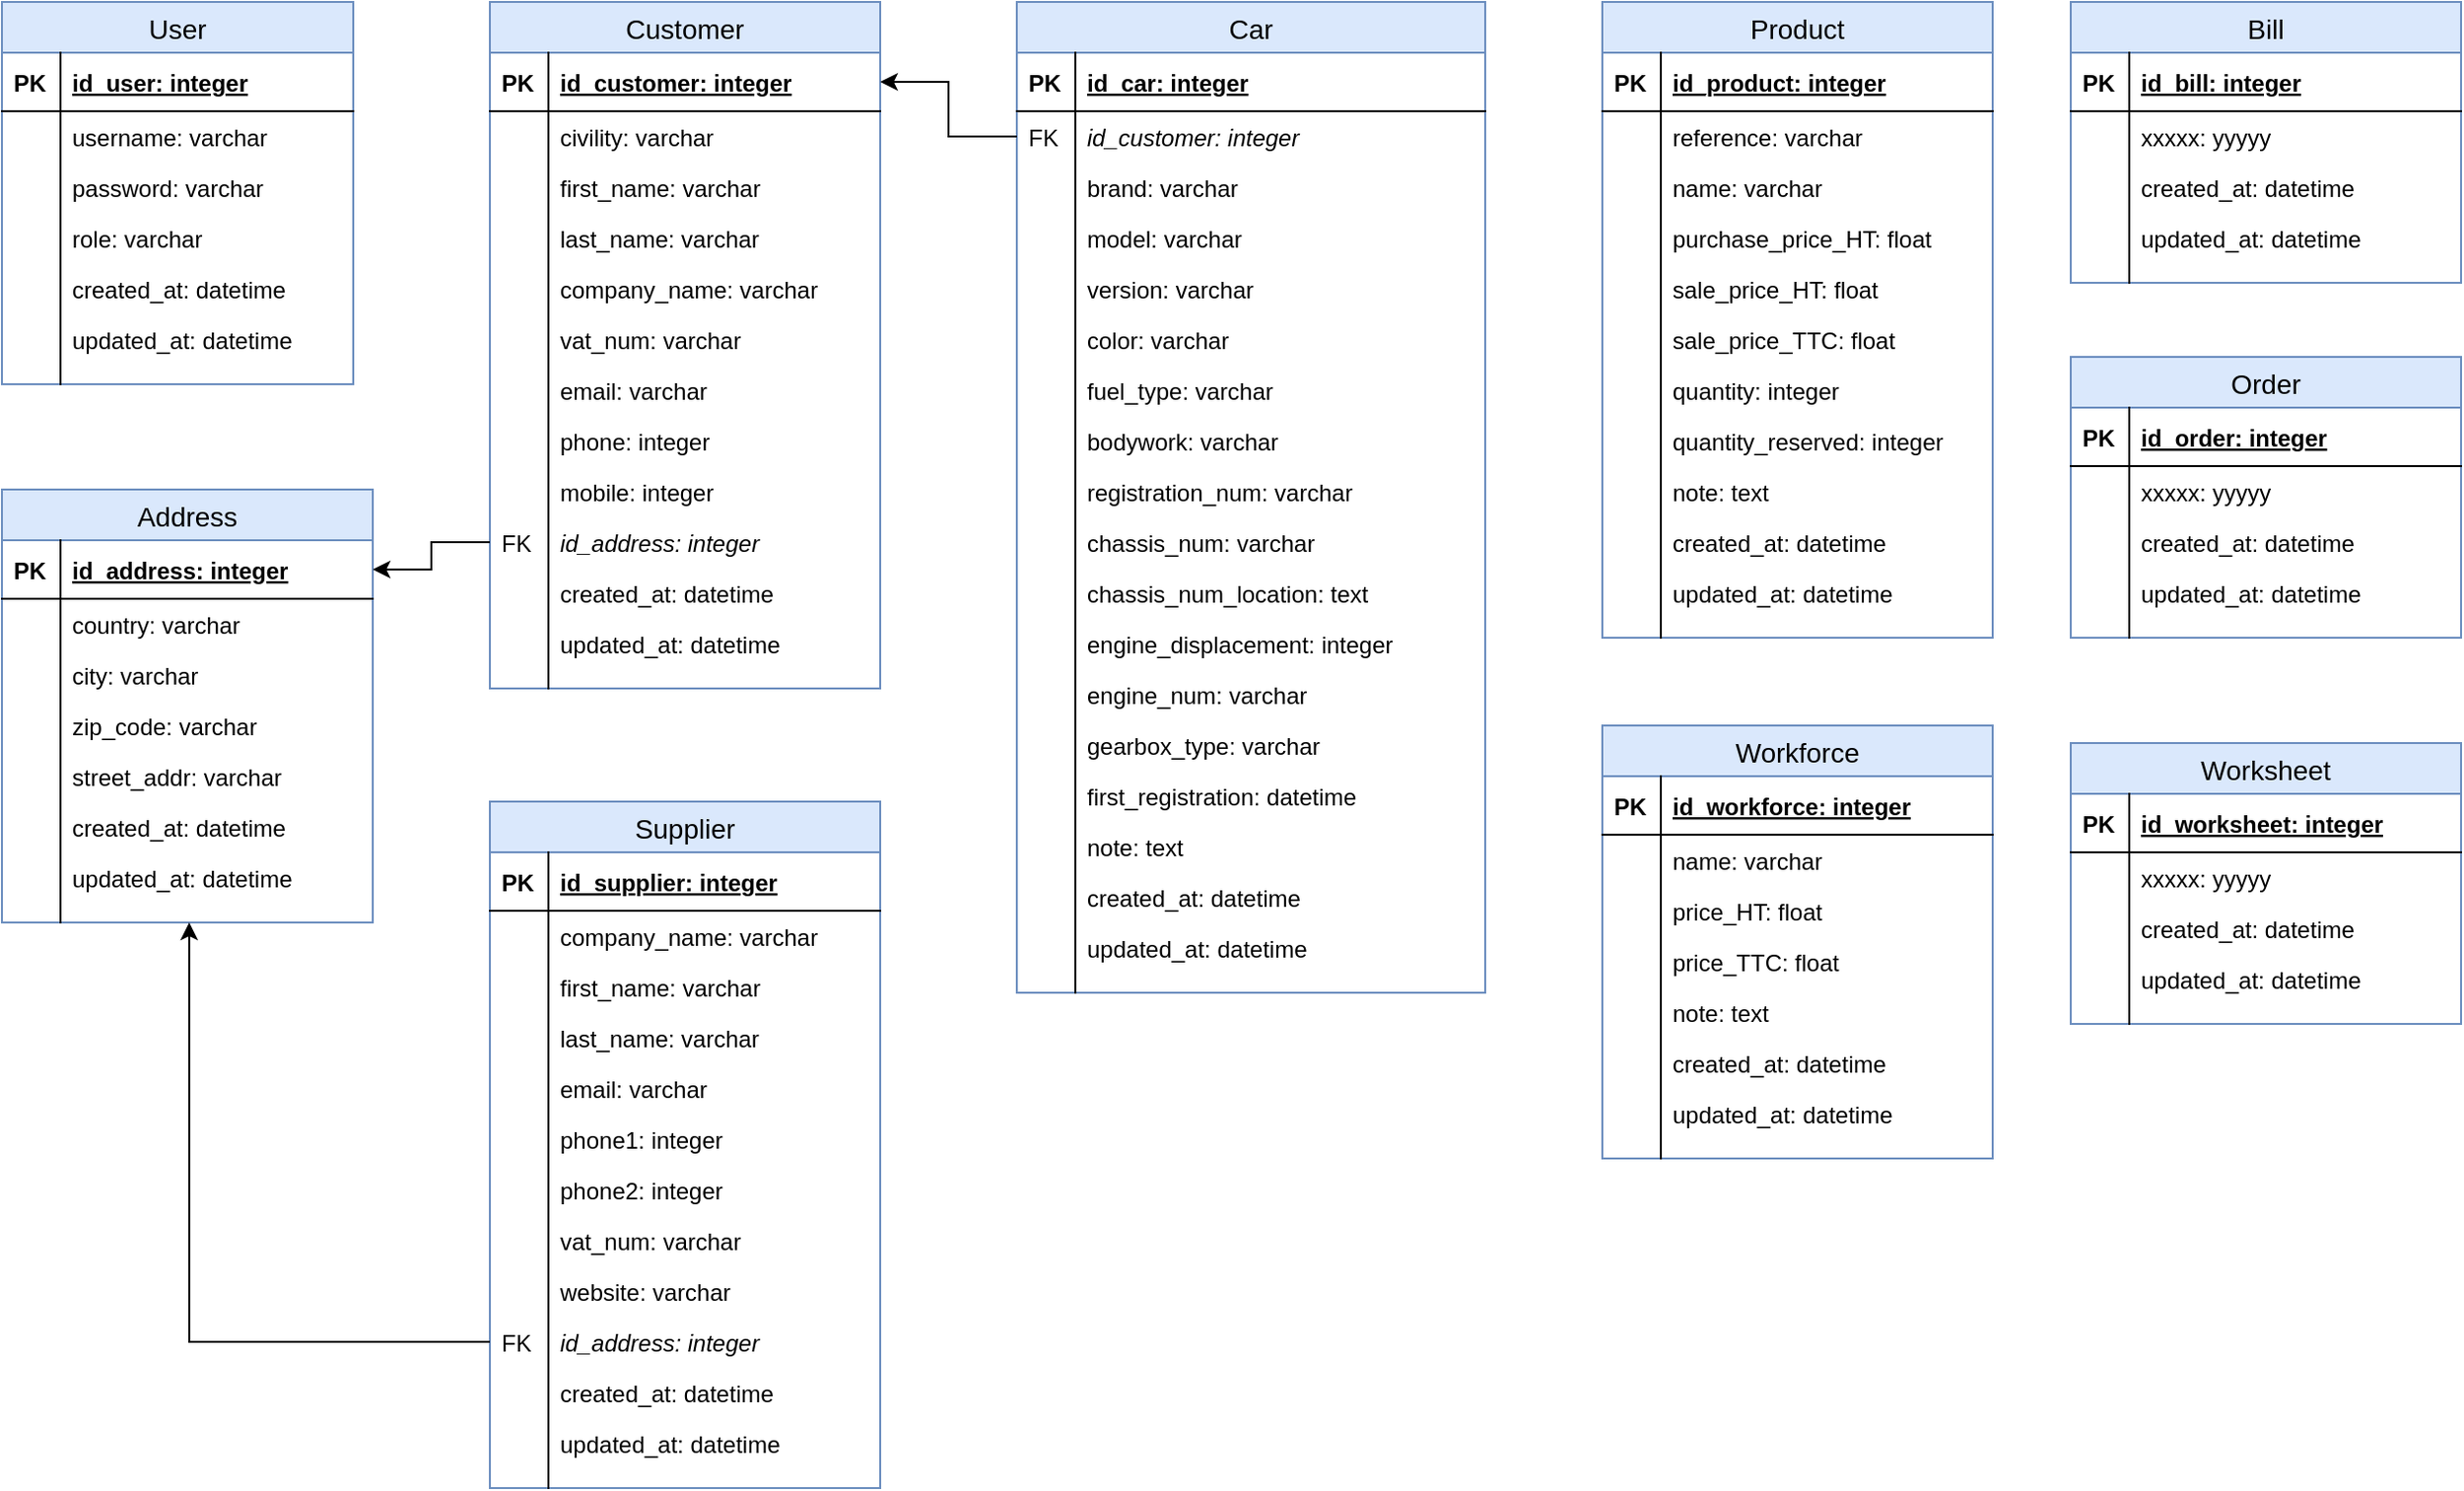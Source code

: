 <mxfile version="12.6.5" type="device"><diagram id="C5RBs43oDa-KdzZeNtuy" name="Page-1"><mxGraphModel dx="1329" dy="891" grid="1" gridSize="10" guides="1" tooltips="1" connect="1" arrows="1" fold="1" page="1" pageScale="1" pageWidth="827" pageHeight="1169" math="0" shadow="0"><root><mxCell id="WIyWlLk6GJQsqaUBKTNV-0"/><mxCell id="WIyWlLk6GJQsqaUBKTNV-1" parent="WIyWlLk6GJQsqaUBKTNV-0"/><mxCell id="vtjqNxWJ30boj7k84owY-35" value="User" style="swimlane;fontStyle=0;childLayout=stackLayout;horizontal=1;startSize=26;fillColor=#dae8fc;horizontalStack=0;resizeParent=1;resizeParentMax=0;resizeLast=0;collapsible=1;marginBottom=0;swimlaneFillColor=#ffffff;align=center;fontSize=14;html=0;strokeColor=#6c8ebf;" vertex="1" parent="WIyWlLk6GJQsqaUBKTNV-1"><mxGeometry x="30" y="40" width="180" height="196" as="geometry"/></mxCell><mxCell id="vtjqNxWJ30boj7k84owY-36" value="id_user: integer" style="shape=partialRectangle;top=0;left=0;right=0;bottom=1;align=left;verticalAlign=middle;fillColor=none;spacingLeft=34;spacingRight=4;overflow=hidden;rotatable=0;points=[[0,0.5],[1,0.5]];portConstraint=eastwest;dropTarget=0;fontStyle=5;fontSize=12;" vertex="1" parent="vtjqNxWJ30boj7k84owY-35"><mxGeometry y="26" width="180" height="30" as="geometry"/></mxCell><mxCell id="vtjqNxWJ30boj7k84owY-37" value="PK" style="shape=partialRectangle;top=0;left=0;bottom=0;fillColor=none;align=left;verticalAlign=middle;spacingLeft=4;spacingRight=4;overflow=hidden;rotatable=0;points=[];portConstraint=eastwest;part=1;fontSize=12;fontStyle=1" vertex="1" connectable="0" parent="vtjqNxWJ30boj7k84owY-36"><mxGeometry width="30" height="30" as="geometry"/></mxCell><mxCell id="vtjqNxWJ30boj7k84owY-38" value="username: varchar" style="shape=partialRectangle;top=0;left=0;right=0;bottom=0;align=left;verticalAlign=top;fillColor=none;spacingLeft=34;spacingRight=4;overflow=hidden;rotatable=0;points=[[0,0.5],[1,0.5]];portConstraint=eastwest;dropTarget=0;fontSize=12;" vertex="1" parent="vtjqNxWJ30boj7k84owY-35"><mxGeometry y="56" width="180" height="26" as="geometry"/></mxCell><mxCell id="vtjqNxWJ30boj7k84owY-39" value="" style="shape=partialRectangle;top=0;left=0;bottom=0;fillColor=none;align=left;verticalAlign=top;spacingLeft=4;spacingRight=4;overflow=hidden;rotatable=0;points=[];portConstraint=eastwest;part=1;fontSize=12;" vertex="1" connectable="0" parent="vtjqNxWJ30boj7k84owY-38"><mxGeometry width="30" height="26" as="geometry"/></mxCell><mxCell id="vtjqNxWJ30boj7k84owY-40" value="password: varchar" style="shape=partialRectangle;top=0;left=0;right=0;bottom=0;align=left;verticalAlign=top;fillColor=none;spacingLeft=34;spacingRight=4;overflow=hidden;rotatable=0;points=[[0,0.5],[1,0.5]];portConstraint=eastwest;dropTarget=0;fontSize=12;" vertex="1" parent="vtjqNxWJ30boj7k84owY-35"><mxGeometry y="82" width="180" height="26" as="geometry"/></mxCell><mxCell id="vtjqNxWJ30boj7k84owY-41" value="" style="shape=partialRectangle;top=0;left=0;bottom=0;fillColor=none;align=left;verticalAlign=top;spacingLeft=4;spacingRight=4;overflow=hidden;rotatable=0;points=[];portConstraint=eastwest;part=1;fontSize=12;" vertex="1" connectable="0" parent="vtjqNxWJ30boj7k84owY-40"><mxGeometry width="30" height="26" as="geometry"/></mxCell><mxCell id="vtjqNxWJ30boj7k84owY-69" value="role: varchar" style="shape=partialRectangle;top=0;left=0;right=0;bottom=0;align=left;verticalAlign=top;fillColor=none;spacingLeft=34;spacingRight=4;overflow=hidden;rotatable=0;points=[[0,0.5],[1,0.5]];portConstraint=eastwest;dropTarget=0;fontSize=12;" vertex="1" parent="vtjqNxWJ30boj7k84owY-35"><mxGeometry y="108" width="180" height="26" as="geometry"/></mxCell><mxCell id="vtjqNxWJ30boj7k84owY-70" value="" style="shape=partialRectangle;top=0;left=0;bottom=0;fillColor=none;align=left;verticalAlign=top;spacingLeft=4;spacingRight=4;overflow=hidden;rotatable=0;points=[];portConstraint=eastwest;part=1;fontSize=12;" vertex="1" connectable="0" parent="vtjqNxWJ30boj7k84owY-69"><mxGeometry width="30" height="26" as="geometry"/></mxCell><mxCell id="vtjqNxWJ30boj7k84owY-65" value="created_at: datetime" style="shape=partialRectangle;top=0;left=0;right=0;bottom=0;align=left;verticalAlign=top;fillColor=none;spacingLeft=34;spacingRight=4;overflow=hidden;rotatable=0;points=[[0,0.5],[1,0.5]];portConstraint=eastwest;dropTarget=0;fontSize=12;" vertex="1" parent="vtjqNxWJ30boj7k84owY-35"><mxGeometry y="134" width="180" height="26" as="geometry"/></mxCell><mxCell id="vtjqNxWJ30boj7k84owY-66" value="" style="shape=partialRectangle;top=0;left=0;bottom=0;fillColor=none;align=left;verticalAlign=top;spacingLeft=4;spacingRight=4;overflow=hidden;rotatable=0;points=[];portConstraint=eastwest;part=1;fontSize=12;" vertex="1" connectable="0" parent="vtjqNxWJ30boj7k84owY-65"><mxGeometry width="30" height="26" as="geometry"/></mxCell><mxCell id="vtjqNxWJ30boj7k84owY-67" value="updated_at: datetime" style="shape=partialRectangle;top=0;left=0;right=0;bottom=0;align=left;verticalAlign=top;fillColor=none;spacingLeft=34;spacingRight=4;overflow=hidden;rotatable=0;points=[[0,0.5],[1,0.5]];portConstraint=eastwest;dropTarget=0;fontSize=12;" vertex="1" parent="vtjqNxWJ30boj7k84owY-35"><mxGeometry y="160" width="180" height="26" as="geometry"/></mxCell><mxCell id="vtjqNxWJ30boj7k84owY-68" value="" style="shape=partialRectangle;top=0;left=0;bottom=0;fillColor=none;align=left;verticalAlign=top;spacingLeft=4;spacingRight=4;overflow=hidden;rotatable=0;points=[];portConstraint=eastwest;part=1;fontSize=12;" vertex="1" connectable="0" parent="vtjqNxWJ30boj7k84owY-67"><mxGeometry width="30" height="26" as="geometry"/></mxCell><mxCell id="vtjqNxWJ30boj7k84owY-44" value="" style="shape=partialRectangle;top=0;left=0;right=0;bottom=0;align=left;verticalAlign=top;fillColor=none;spacingLeft=34;spacingRight=4;overflow=hidden;rotatable=0;points=[[0,0.5],[1,0.5]];portConstraint=eastwest;dropTarget=0;fontSize=12;" vertex="1" parent="vtjqNxWJ30boj7k84owY-35"><mxGeometry y="186" width="180" height="10" as="geometry"/></mxCell><mxCell id="vtjqNxWJ30boj7k84owY-45" value="" style="shape=partialRectangle;top=0;left=0;bottom=0;fillColor=none;align=left;verticalAlign=top;spacingLeft=4;spacingRight=4;overflow=hidden;rotatable=0;points=[];portConstraint=eastwest;part=1;fontSize=12;" vertex="1" connectable="0" parent="vtjqNxWJ30boj7k84owY-44"><mxGeometry width="30" height="10" as="geometry"/></mxCell><mxCell id="vtjqNxWJ30boj7k84owY-72" value="Car" style="swimlane;fontStyle=0;childLayout=stackLayout;horizontal=1;startSize=26;fillColor=#dae8fc;horizontalStack=0;resizeParent=1;resizeParentMax=0;resizeLast=0;collapsible=1;marginBottom=0;swimlaneFillColor=#ffffff;align=center;fontSize=14;html=0;strokeColor=#6c8ebf;" vertex="1" parent="WIyWlLk6GJQsqaUBKTNV-1"><mxGeometry x="550" y="40" width="240" height="508" as="geometry"/></mxCell><mxCell id="vtjqNxWJ30boj7k84owY-73" value="id_car: integer" style="shape=partialRectangle;top=0;left=0;right=0;bottom=1;align=left;verticalAlign=middle;fillColor=none;spacingLeft=34;spacingRight=4;overflow=hidden;rotatable=0;points=[[0,0.5],[1,0.5]];portConstraint=eastwest;dropTarget=0;fontStyle=5;fontSize=12;" vertex="1" parent="vtjqNxWJ30boj7k84owY-72"><mxGeometry y="26" width="240" height="30" as="geometry"/></mxCell><mxCell id="vtjqNxWJ30boj7k84owY-74" value="PK" style="shape=partialRectangle;top=0;left=0;bottom=0;fillColor=none;align=left;verticalAlign=middle;spacingLeft=4;spacingRight=4;overflow=hidden;rotatable=0;points=[];portConstraint=eastwest;part=1;fontSize=12;fontStyle=1" vertex="1" connectable="0" parent="vtjqNxWJ30boj7k84owY-73"><mxGeometry width="30" height="30" as="geometry"/></mxCell><mxCell id="vtjqNxWJ30boj7k84owY-75" value="id_customer: integer" style="shape=partialRectangle;top=0;left=0;right=0;bottom=0;align=left;verticalAlign=top;fillColor=none;spacingLeft=34;spacingRight=4;overflow=hidden;rotatable=0;points=[[0,0.5],[1,0.5]];portConstraint=eastwest;dropTarget=0;fontSize=12;fontStyle=2" vertex="1" parent="vtjqNxWJ30boj7k84owY-72"><mxGeometry y="56" width="240" height="26" as="geometry"/></mxCell><mxCell id="vtjqNxWJ30boj7k84owY-76" value="FK" style="shape=partialRectangle;top=0;left=0;bottom=0;fillColor=none;align=left;verticalAlign=top;spacingLeft=4;spacingRight=4;overflow=hidden;rotatable=0;points=[];portConstraint=eastwest;part=1;fontSize=12;fontStyle=0" vertex="1" connectable="0" parent="vtjqNxWJ30boj7k84owY-75"><mxGeometry width="30" height="26" as="geometry"/></mxCell><mxCell id="vtjqNxWJ30boj7k84owY-79" value="brand: varchar" style="shape=partialRectangle;top=0;left=0;right=0;bottom=0;align=left;verticalAlign=top;fillColor=none;spacingLeft=34;spacingRight=4;overflow=hidden;rotatable=0;points=[[0,0.5],[1,0.5]];portConstraint=eastwest;dropTarget=0;fontSize=12;" vertex="1" parent="vtjqNxWJ30boj7k84owY-72"><mxGeometry y="82" width="240" height="26" as="geometry"/></mxCell><mxCell id="vtjqNxWJ30boj7k84owY-80" value="" style="shape=partialRectangle;top=0;left=0;bottom=0;fillColor=none;align=left;verticalAlign=top;spacingLeft=4;spacingRight=4;overflow=hidden;rotatable=0;points=[];portConstraint=eastwest;part=1;fontSize=12;" vertex="1" connectable="0" parent="vtjqNxWJ30boj7k84owY-79"><mxGeometry width="30" height="26" as="geometry"/></mxCell><mxCell id="vtjqNxWJ30boj7k84owY-103" value="model: varchar" style="shape=partialRectangle;top=0;left=0;right=0;bottom=0;align=left;verticalAlign=top;fillColor=none;spacingLeft=34;spacingRight=4;overflow=hidden;rotatable=0;points=[[0,0.5],[1,0.5]];portConstraint=eastwest;dropTarget=0;fontSize=12;" vertex="1" parent="vtjqNxWJ30boj7k84owY-72"><mxGeometry y="108" width="240" height="26" as="geometry"/></mxCell><mxCell id="vtjqNxWJ30boj7k84owY-104" value="" style="shape=partialRectangle;top=0;left=0;bottom=0;fillColor=none;align=left;verticalAlign=top;spacingLeft=4;spacingRight=4;overflow=hidden;rotatable=0;points=[];portConstraint=eastwest;part=1;fontSize=12;" vertex="1" connectable="0" parent="vtjqNxWJ30boj7k84owY-103"><mxGeometry width="30" height="26" as="geometry"/></mxCell><mxCell id="vtjqNxWJ30boj7k84owY-105" value="version: varchar" style="shape=partialRectangle;top=0;left=0;right=0;bottom=0;align=left;verticalAlign=top;fillColor=none;spacingLeft=34;spacingRight=4;overflow=hidden;rotatable=0;points=[[0,0.5],[1,0.5]];portConstraint=eastwest;dropTarget=0;fontSize=12;" vertex="1" parent="vtjqNxWJ30boj7k84owY-72"><mxGeometry y="134" width="240" height="26" as="geometry"/></mxCell><mxCell id="vtjqNxWJ30boj7k84owY-106" value="" style="shape=partialRectangle;top=0;left=0;bottom=0;fillColor=none;align=left;verticalAlign=top;spacingLeft=4;spacingRight=4;overflow=hidden;rotatable=0;points=[];portConstraint=eastwest;part=1;fontSize=12;" vertex="1" connectable="0" parent="vtjqNxWJ30boj7k84owY-105"><mxGeometry width="30" height="26" as="geometry"/></mxCell><mxCell id="vtjqNxWJ30boj7k84owY-113" value="color: varchar" style="shape=partialRectangle;top=0;left=0;right=0;bottom=0;align=left;verticalAlign=top;fillColor=none;spacingLeft=34;spacingRight=4;overflow=hidden;rotatable=0;points=[[0,0.5],[1,0.5]];portConstraint=eastwest;dropTarget=0;fontSize=12;" vertex="1" parent="vtjqNxWJ30boj7k84owY-72"><mxGeometry y="160" width="240" height="26" as="geometry"/></mxCell><mxCell id="vtjqNxWJ30boj7k84owY-114" value="" style="shape=partialRectangle;top=0;left=0;bottom=0;fillColor=none;align=left;verticalAlign=top;spacingLeft=4;spacingRight=4;overflow=hidden;rotatable=0;points=[];portConstraint=eastwest;part=1;fontSize=12;" vertex="1" connectable="0" parent="vtjqNxWJ30boj7k84owY-113"><mxGeometry width="30" height="26" as="geometry"/></mxCell><mxCell id="vtjqNxWJ30boj7k84owY-107" value="fuel_type: varchar&#10;" style="shape=partialRectangle;top=0;left=0;right=0;bottom=0;align=left;verticalAlign=top;fillColor=none;spacingLeft=34;spacingRight=4;overflow=hidden;rotatable=0;points=[[0,0.5],[1,0.5]];portConstraint=eastwest;dropTarget=0;fontSize=12;" vertex="1" parent="vtjqNxWJ30boj7k84owY-72"><mxGeometry y="186" width="240" height="26" as="geometry"/></mxCell><mxCell id="vtjqNxWJ30boj7k84owY-108" value="" style="shape=partialRectangle;top=0;left=0;bottom=0;fillColor=none;align=left;verticalAlign=top;spacingLeft=4;spacingRight=4;overflow=hidden;rotatable=0;points=[];portConstraint=eastwest;part=1;fontSize=12;" vertex="1" connectable="0" parent="vtjqNxWJ30boj7k84owY-107"><mxGeometry width="30" height="26" as="geometry"/></mxCell><mxCell id="vtjqNxWJ30boj7k84owY-109" value="bodywork: varchar&#10;" style="shape=partialRectangle;top=0;left=0;right=0;bottom=0;align=left;verticalAlign=top;fillColor=none;spacingLeft=34;spacingRight=4;overflow=hidden;rotatable=0;points=[[0,0.5],[1,0.5]];portConstraint=eastwest;dropTarget=0;fontSize=12;" vertex="1" parent="vtjqNxWJ30boj7k84owY-72"><mxGeometry y="212" width="240" height="26" as="geometry"/></mxCell><mxCell id="vtjqNxWJ30boj7k84owY-110" value="" style="shape=partialRectangle;top=0;left=0;bottom=0;fillColor=none;align=left;verticalAlign=top;spacingLeft=4;spacingRight=4;overflow=hidden;rotatable=0;points=[];portConstraint=eastwest;part=1;fontSize=12;" vertex="1" connectable="0" parent="vtjqNxWJ30boj7k84owY-109"><mxGeometry width="30" height="26" as="geometry"/></mxCell><mxCell id="vtjqNxWJ30boj7k84owY-77" value="registration_num: varchar" style="shape=partialRectangle;top=0;left=0;right=0;bottom=0;align=left;verticalAlign=top;fillColor=none;spacingLeft=34;spacingRight=4;overflow=hidden;rotatable=0;points=[[0,0.5],[1,0.5]];portConstraint=eastwest;dropTarget=0;fontSize=12;" vertex="1" parent="vtjqNxWJ30boj7k84owY-72"><mxGeometry y="238" width="240" height="26" as="geometry"/></mxCell><mxCell id="vtjqNxWJ30boj7k84owY-78" value="" style="shape=partialRectangle;top=0;left=0;bottom=0;fillColor=none;align=left;verticalAlign=top;spacingLeft=4;spacingRight=4;overflow=hidden;rotatable=0;points=[];portConstraint=eastwest;part=1;fontSize=12;" vertex="1" connectable="0" parent="vtjqNxWJ30boj7k84owY-77"><mxGeometry width="30" height="26" as="geometry"/></mxCell><mxCell id="vtjqNxWJ30boj7k84owY-111" value="chassis_num: varchar" style="shape=partialRectangle;top=0;left=0;right=0;bottom=0;align=left;verticalAlign=top;fillColor=none;spacingLeft=34;spacingRight=4;overflow=hidden;rotatable=0;points=[[0,0.5],[1,0.5]];portConstraint=eastwest;dropTarget=0;fontSize=12;" vertex="1" parent="vtjqNxWJ30boj7k84owY-72"><mxGeometry y="264" width="240" height="26" as="geometry"/></mxCell><mxCell id="vtjqNxWJ30boj7k84owY-112" value="" style="shape=partialRectangle;top=0;left=0;bottom=0;fillColor=none;align=left;verticalAlign=top;spacingLeft=4;spacingRight=4;overflow=hidden;rotatable=0;points=[];portConstraint=eastwest;part=1;fontSize=12;" vertex="1" connectable="0" parent="vtjqNxWJ30boj7k84owY-111"><mxGeometry width="30" height="26" as="geometry"/></mxCell><mxCell id="vtjqNxWJ30boj7k84owY-115" value="chassis_num_location: text&#10;" style="shape=partialRectangle;top=0;left=0;right=0;bottom=0;align=left;verticalAlign=top;fillColor=none;spacingLeft=34;spacingRight=4;overflow=hidden;rotatable=0;points=[[0,0.5],[1,0.5]];portConstraint=eastwest;dropTarget=0;fontSize=12;" vertex="1" parent="vtjqNxWJ30boj7k84owY-72"><mxGeometry y="290" width="240" height="26" as="geometry"/></mxCell><mxCell id="vtjqNxWJ30boj7k84owY-116" value="" style="shape=partialRectangle;top=0;left=0;bottom=0;fillColor=none;align=left;verticalAlign=top;spacingLeft=4;spacingRight=4;overflow=hidden;rotatable=0;points=[];portConstraint=eastwest;part=1;fontSize=12;" vertex="1" connectable="0" parent="vtjqNxWJ30boj7k84owY-115"><mxGeometry width="30" height="26" as="geometry"/></mxCell><mxCell id="vtjqNxWJ30boj7k84owY-119" value="engine_displacement: integer&#10;" style="shape=partialRectangle;top=0;left=0;right=0;bottom=0;align=left;verticalAlign=top;fillColor=none;spacingLeft=34;spacingRight=4;overflow=hidden;rotatable=0;points=[[0,0.5],[1,0.5]];portConstraint=eastwest;dropTarget=0;fontSize=12;" vertex="1" parent="vtjqNxWJ30boj7k84owY-72"><mxGeometry y="316" width="240" height="26" as="geometry"/></mxCell><mxCell id="vtjqNxWJ30boj7k84owY-120" value="" style="shape=partialRectangle;top=0;left=0;bottom=0;fillColor=none;align=left;verticalAlign=top;spacingLeft=4;spacingRight=4;overflow=hidden;rotatable=0;points=[];portConstraint=eastwest;part=1;fontSize=12;" vertex="1" connectable="0" parent="vtjqNxWJ30boj7k84owY-119"><mxGeometry width="30" height="26" as="geometry"/></mxCell><mxCell id="vtjqNxWJ30boj7k84owY-117" value="engine_num: varchar&#10;" style="shape=partialRectangle;top=0;left=0;right=0;bottom=0;align=left;verticalAlign=top;fillColor=none;spacingLeft=34;spacingRight=4;overflow=hidden;rotatable=0;points=[[0,0.5],[1,0.5]];portConstraint=eastwest;dropTarget=0;fontSize=12;" vertex="1" parent="vtjqNxWJ30boj7k84owY-72"><mxGeometry y="342" width="240" height="26" as="geometry"/></mxCell><mxCell id="vtjqNxWJ30boj7k84owY-118" value="" style="shape=partialRectangle;top=0;left=0;bottom=0;fillColor=none;align=left;verticalAlign=top;spacingLeft=4;spacingRight=4;overflow=hidden;rotatable=0;points=[];portConstraint=eastwest;part=1;fontSize=12;" vertex="1" connectable="0" parent="vtjqNxWJ30boj7k84owY-117"><mxGeometry width="30" height="26" as="geometry"/></mxCell><mxCell id="vtjqNxWJ30boj7k84owY-123" value="gearbox_type: varchar&#10;" style="shape=partialRectangle;top=0;left=0;right=0;bottom=0;align=left;verticalAlign=top;fillColor=none;spacingLeft=34;spacingRight=4;overflow=hidden;rotatable=0;points=[[0,0.5],[1,0.5]];portConstraint=eastwest;dropTarget=0;fontSize=12;" vertex="1" parent="vtjqNxWJ30boj7k84owY-72"><mxGeometry y="368" width="240" height="26" as="geometry"/></mxCell><mxCell id="vtjqNxWJ30boj7k84owY-124" value="" style="shape=partialRectangle;top=0;left=0;bottom=0;fillColor=none;align=left;verticalAlign=top;spacingLeft=4;spacingRight=4;overflow=hidden;rotatable=0;points=[];portConstraint=eastwest;part=1;fontSize=12;" vertex="1" connectable="0" parent="vtjqNxWJ30boj7k84owY-123"><mxGeometry width="30" height="26" as="geometry"/></mxCell><mxCell id="vtjqNxWJ30boj7k84owY-121" value="first_registration: datetime" style="shape=partialRectangle;top=0;left=0;right=0;bottom=0;align=left;verticalAlign=top;fillColor=none;spacingLeft=34;spacingRight=4;overflow=hidden;rotatable=0;points=[[0,0.5],[1,0.5]];portConstraint=eastwest;dropTarget=0;fontSize=12;" vertex="1" parent="vtjqNxWJ30boj7k84owY-72"><mxGeometry y="394" width="240" height="26" as="geometry"/></mxCell><mxCell id="vtjqNxWJ30boj7k84owY-122" value="" style="shape=partialRectangle;top=0;left=0;bottom=0;fillColor=none;align=left;verticalAlign=top;spacingLeft=4;spacingRight=4;overflow=hidden;rotatable=0;points=[];portConstraint=eastwest;part=1;fontSize=12;" vertex="1" connectable="0" parent="vtjqNxWJ30boj7k84owY-121"><mxGeometry width="30" height="26" as="geometry"/></mxCell><mxCell id="vtjqNxWJ30boj7k84owY-125" value="note: text" style="shape=partialRectangle;top=0;left=0;right=0;bottom=0;align=left;verticalAlign=top;fillColor=none;spacingLeft=34;spacingRight=4;overflow=hidden;rotatable=0;points=[[0,0.5],[1,0.5]];portConstraint=eastwest;dropTarget=0;fontSize=12;" vertex="1" parent="vtjqNxWJ30boj7k84owY-72"><mxGeometry y="420" width="240" height="26" as="geometry"/></mxCell><mxCell id="vtjqNxWJ30boj7k84owY-126" value="" style="shape=partialRectangle;top=0;left=0;bottom=0;fillColor=none;align=left;verticalAlign=top;spacingLeft=4;spacingRight=4;overflow=hidden;rotatable=0;points=[];portConstraint=eastwest;part=1;fontSize=12;" vertex="1" connectable="0" parent="vtjqNxWJ30boj7k84owY-125"><mxGeometry width="30" height="26" as="geometry"/></mxCell><mxCell id="vtjqNxWJ30boj7k84owY-81" value="created_at: datetime" style="shape=partialRectangle;top=0;left=0;right=0;bottom=0;align=left;verticalAlign=top;fillColor=none;spacingLeft=34;spacingRight=4;overflow=hidden;rotatable=0;points=[[0,0.5],[1,0.5]];portConstraint=eastwest;dropTarget=0;fontSize=12;" vertex="1" parent="vtjqNxWJ30boj7k84owY-72"><mxGeometry y="446" width="240" height="26" as="geometry"/></mxCell><mxCell id="vtjqNxWJ30boj7k84owY-82" value="" style="shape=partialRectangle;top=0;left=0;bottom=0;fillColor=none;align=left;verticalAlign=top;spacingLeft=4;spacingRight=4;overflow=hidden;rotatable=0;points=[];portConstraint=eastwest;part=1;fontSize=12;" vertex="1" connectable="0" parent="vtjqNxWJ30boj7k84owY-81"><mxGeometry width="30" height="26" as="geometry"/></mxCell><mxCell id="vtjqNxWJ30boj7k84owY-83" value="updated_at: datetime" style="shape=partialRectangle;top=0;left=0;right=0;bottom=0;align=left;verticalAlign=top;fillColor=none;spacingLeft=34;spacingRight=4;overflow=hidden;rotatable=0;points=[[0,0.5],[1,0.5]];portConstraint=eastwest;dropTarget=0;fontSize=12;" vertex="1" parent="vtjqNxWJ30boj7k84owY-72"><mxGeometry y="472" width="240" height="26" as="geometry"/></mxCell><mxCell id="vtjqNxWJ30boj7k84owY-84" value="" style="shape=partialRectangle;top=0;left=0;bottom=0;fillColor=none;align=left;verticalAlign=top;spacingLeft=4;spacingRight=4;overflow=hidden;rotatable=0;points=[];portConstraint=eastwest;part=1;fontSize=12;" vertex="1" connectable="0" parent="vtjqNxWJ30boj7k84owY-83"><mxGeometry width="30" height="26" as="geometry"/></mxCell><mxCell id="vtjqNxWJ30boj7k84owY-85" value="" style="shape=partialRectangle;top=0;left=0;right=0;bottom=0;align=left;verticalAlign=top;fillColor=none;spacingLeft=34;spacingRight=4;overflow=hidden;rotatable=0;points=[[0,0.5],[1,0.5]];portConstraint=eastwest;dropTarget=0;fontSize=12;" vertex="1" parent="vtjqNxWJ30boj7k84owY-72"><mxGeometry y="498" width="240" height="10" as="geometry"/></mxCell><mxCell id="vtjqNxWJ30boj7k84owY-86" value="" style="shape=partialRectangle;top=0;left=0;bottom=0;fillColor=none;align=left;verticalAlign=top;spacingLeft=4;spacingRight=4;overflow=hidden;rotatable=0;points=[];portConstraint=eastwest;part=1;fontSize=12;" vertex="1" connectable="0" parent="vtjqNxWJ30boj7k84owY-85"><mxGeometry width="30" height="10" as="geometry"/></mxCell><mxCell id="vtjqNxWJ30boj7k84owY-127" value="Customer" style="swimlane;fontStyle=0;childLayout=stackLayout;horizontal=1;startSize=26;fillColor=#dae8fc;horizontalStack=0;resizeParent=1;resizeParentMax=0;resizeLast=0;collapsible=1;marginBottom=0;swimlaneFillColor=#ffffff;align=center;fontSize=14;html=0;strokeColor=#6c8ebf;" vertex="1" parent="WIyWlLk6GJQsqaUBKTNV-1"><mxGeometry x="280" y="40" width="200" height="352" as="geometry"/></mxCell><mxCell id="vtjqNxWJ30boj7k84owY-128" value="id_customer: integer" style="shape=partialRectangle;top=0;left=0;right=0;bottom=1;align=left;verticalAlign=middle;fillColor=none;spacingLeft=34;spacingRight=4;overflow=hidden;rotatable=0;points=[[0,0.5],[1,0.5]];portConstraint=eastwest;dropTarget=0;fontStyle=5;fontSize=12;" vertex="1" parent="vtjqNxWJ30boj7k84owY-127"><mxGeometry y="26" width="200" height="30" as="geometry"/></mxCell><mxCell id="vtjqNxWJ30boj7k84owY-129" value="PK" style="shape=partialRectangle;top=0;left=0;bottom=0;fillColor=none;align=left;verticalAlign=middle;spacingLeft=4;spacingRight=4;overflow=hidden;rotatable=0;points=[];portConstraint=eastwest;part=1;fontSize=12;fontStyle=1" vertex="1" connectable="0" parent="vtjqNxWJ30boj7k84owY-128"><mxGeometry width="30" height="30" as="geometry"/></mxCell><mxCell id="vtjqNxWJ30boj7k84owY-132" value="civility: varchar" style="shape=partialRectangle;top=0;left=0;right=0;bottom=0;align=left;verticalAlign=top;fillColor=none;spacingLeft=34;spacingRight=4;overflow=hidden;rotatable=0;points=[[0,0.5],[1,0.5]];portConstraint=eastwest;dropTarget=0;fontSize=12;" vertex="1" parent="vtjqNxWJ30boj7k84owY-127"><mxGeometry y="56" width="200" height="26" as="geometry"/></mxCell><mxCell id="vtjqNxWJ30boj7k84owY-133" value="" style="shape=partialRectangle;top=0;left=0;bottom=0;fillColor=none;align=left;verticalAlign=top;spacingLeft=4;spacingRight=4;overflow=hidden;rotatable=0;points=[];portConstraint=eastwest;part=1;fontSize=12;" vertex="1" connectable="0" parent="vtjqNxWJ30boj7k84owY-132"><mxGeometry width="30" height="26" as="geometry"/></mxCell><mxCell id="vtjqNxWJ30boj7k84owY-136" value="first_name: varchar" style="shape=partialRectangle;top=0;left=0;right=0;bottom=0;align=left;verticalAlign=top;fillColor=none;spacingLeft=34;spacingRight=4;overflow=hidden;rotatable=0;points=[[0,0.5],[1,0.5]];portConstraint=eastwest;dropTarget=0;fontSize=12;" vertex="1" parent="vtjqNxWJ30boj7k84owY-127"><mxGeometry y="82" width="200" height="26" as="geometry"/></mxCell><mxCell id="vtjqNxWJ30boj7k84owY-137" value="" style="shape=partialRectangle;top=0;left=0;bottom=0;fillColor=none;align=left;verticalAlign=top;spacingLeft=4;spacingRight=4;overflow=hidden;rotatable=0;points=[];portConstraint=eastwest;part=1;fontSize=12;" vertex="1" connectable="0" parent="vtjqNxWJ30boj7k84owY-136"><mxGeometry width="30" height="26" as="geometry"/></mxCell><mxCell id="vtjqNxWJ30boj7k84owY-168" value="last_name: varchar" style="shape=partialRectangle;top=0;left=0;right=0;bottom=0;align=left;verticalAlign=top;fillColor=none;spacingLeft=34;spacingRight=4;overflow=hidden;rotatable=0;points=[[0,0.5],[1,0.5]];portConstraint=eastwest;dropTarget=0;fontSize=12;" vertex="1" parent="vtjqNxWJ30boj7k84owY-127"><mxGeometry y="108" width="200" height="26" as="geometry"/></mxCell><mxCell id="vtjqNxWJ30boj7k84owY-169" value="" style="shape=partialRectangle;top=0;left=0;bottom=0;fillColor=none;align=left;verticalAlign=top;spacingLeft=4;spacingRight=4;overflow=hidden;rotatable=0;points=[];portConstraint=eastwest;part=1;fontSize=12;" vertex="1" connectable="0" parent="vtjqNxWJ30boj7k84owY-168"><mxGeometry width="30" height="26" as="geometry"/></mxCell><mxCell id="vtjqNxWJ30boj7k84owY-170" value="company_name: varchar" style="shape=partialRectangle;top=0;left=0;right=0;bottom=0;align=left;verticalAlign=top;fillColor=none;spacingLeft=34;spacingRight=4;overflow=hidden;rotatable=0;points=[[0,0.5],[1,0.5]];portConstraint=eastwest;dropTarget=0;fontSize=12;" vertex="1" parent="vtjqNxWJ30boj7k84owY-127"><mxGeometry y="134" width="200" height="26" as="geometry"/></mxCell><mxCell id="vtjqNxWJ30boj7k84owY-171" value="" style="shape=partialRectangle;top=0;left=0;bottom=0;fillColor=none;align=left;verticalAlign=top;spacingLeft=4;spacingRight=4;overflow=hidden;rotatable=0;points=[];portConstraint=eastwest;part=1;fontSize=12;" vertex="1" connectable="0" parent="vtjqNxWJ30boj7k84owY-170"><mxGeometry width="30" height="26" as="geometry"/></mxCell><mxCell id="vtjqNxWJ30boj7k84owY-166" value="vat_num: varchar" style="shape=partialRectangle;top=0;left=0;right=0;bottom=0;align=left;verticalAlign=top;fillColor=none;spacingLeft=34;spacingRight=4;overflow=hidden;rotatable=0;points=[[0,0.5],[1,0.5]];portConstraint=eastwest;dropTarget=0;fontSize=12;" vertex="1" parent="vtjqNxWJ30boj7k84owY-127"><mxGeometry y="160" width="200" height="26" as="geometry"/></mxCell><mxCell id="vtjqNxWJ30boj7k84owY-167" value="" style="shape=partialRectangle;top=0;left=0;bottom=0;fillColor=none;align=left;verticalAlign=top;spacingLeft=4;spacingRight=4;overflow=hidden;rotatable=0;points=[];portConstraint=eastwest;part=1;fontSize=12;" vertex="1" connectable="0" parent="vtjqNxWJ30boj7k84owY-166"><mxGeometry width="30" height="26" as="geometry"/></mxCell><mxCell id="vtjqNxWJ30boj7k84owY-172" value="email: varchar" style="shape=partialRectangle;top=0;left=0;right=0;bottom=0;align=left;verticalAlign=top;fillColor=none;spacingLeft=34;spacingRight=4;overflow=hidden;rotatable=0;points=[[0,0.5],[1,0.5]];portConstraint=eastwest;dropTarget=0;fontSize=12;" vertex="1" parent="vtjqNxWJ30boj7k84owY-127"><mxGeometry y="186" width="200" height="26" as="geometry"/></mxCell><mxCell id="vtjqNxWJ30boj7k84owY-173" value="" style="shape=partialRectangle;top=0;left=0;bottom=0;fillColor=none;align=left;verticalAlign=top;spacingLeft=4;spacingRight=4;overflow=hidden;rotatable=0;points=[];portConstraint=eastwest;part=1;fontSize=12;" vertex="1" connectable="0" parent="vtjqNxWJ30boj7k84owY-172"><mxGeometry width="30" height="26" as="geometry"/></mxCell><mxCell id="vtjqNxWJ30boj7k84owY-174" value="phone: integer" style="shape=partialRectangle;top=0;left=0;right=0;bottom=0;align=left;verticalAlign=top;fillColor=none;spacingLeft=34;spacingRight=4;overflow=hidden;rotatable=0;points=[[0,0.5],[1,0.5]];portConstraint=eastwest;dropTarget=0;fontSize=12;" vertex="1" parent="vtjqNxWJ30boj7k84owY-127"><mxGeometry y="212" width="200" height="26" as="geometry"/></mxCell><mxCell id="vtjqNxWJ30boj7k84owY-175" value="" style="shape=partialRectangle;top=0;left=0;bottom=0;fillColor=none;align=left;verticalAlign=top;spacingLeft=4;spacingRight=4;overflow=hidden;rotatable=0;points=[];portConstraint=eastwest;part=1;fontSize=12;" vertex="1" connectable="0" parent="vtjqNxWJ30boj7k84owY-174"><mxGeometry width="30" height="26" as="geometry"/></mxCell><mxCell id="vtjqNxWJ30boj7k84owY-176" value="mobile: integer" style="shape=partialRectangle;top=0;left=0;right=0;bottom=0;align=left;verticalAlign=top;fillColor=none;spacingLeft=34;spacingRight=4;overflow=hidden;rotatable=0;points=[[0,0.5],[1,0.5]];portConstraint=eastwest;dropTarget=0;fontSize=12;" vertex="1" parent="vtjqNxWJ30boj7k84owY-127"><mxGeometry y="238" width="200" height="26" as="geometry"/></mxCell><mxCell id="vtjqNxWJ30boj7k84owY-177" value="" style="shape=partialRectangle;top=0;left=0;bottom=0;fillColor=none;align=left;verticalAlign=top;spacingLeft=4;spacingRight=4;overflow=hidden;rotatable=0;points=[];portConstraint=eastwest;part=1;fontSize=12;" vertex="1" connectable="0" parent="vtjqNxWJ30boj7k84owY-176"><mxGeometry width="30" height="26" as="geometry"/></mxCell><mxCell id="vtjqNxWJ30boj7k84owY-211" value="id_address: integer" style="shape=partialRectangle;top=0;left=0;right=0;bottom=0;align=left;verticalAlign=top;fillColor=none;spacingLeft=34;spacingRight=4;overflow=hidden;rotatable=0;points=[[0,0.5],[1,0.5]];portConstraint=eastwest;dropTarget=0;fontSize=12;fontStyle=2" vertex="1" parent="vtjqNxWJ30boj7k84owY-127"><mxGeometry y="264" width="200" height="26" as="geometry"/></mxCell><mxCell id="vtjqNxWJ30boj7k84owY-212" value="FK" style="shape=partialRectangle;top=0;left=0;bottom=0;fillColor=none;align=left;verticalAlign=top;spacingLeft=4;spacingRight=4;overflow=hidden;rotatable=0;points=[];portConstraint=eastwest;part=1;fontSize=12;" vertex="1" connectable="0" parent="vtjqNxWJ30boj7k84owY-211"><mxGeometry width="30" height="26" as="geometry"/></mxCell><mxCell id="vtjqNxWJ30boj7k84owY-160" value="created_at: datetime" style="shape=partialRectangle;top=0;left=0;right=0;bottom=0;align=left;verticalAlign=top;fillColor=none;spacingLeft=34;spacingRight=4;overflow=hidden;rotatable=0;points=[[0,0.5],[1,0.5]];portConstraint=eastwest;dropTarget=0;fontSize=12;" vertex="1" parent="vtjqNxWJ30boj7k84owY-127"><mxGeometry y="290" width="200" height="26" as="geometry"/></mxCell><mxCell id="vtjqNxWJ30boj7k84owY-161" value="" style="shape=partialRectangle;top=0;left=0;bottom=0;fillColor=none;align=left;verticalAlign=top;spacingLeft=4;spacingRight=4;overflow=hidden;rotatable=0;points=[];portConstraint=eastwest;part=1;fontSize=12;" vertex="1" connectable="0" parent="vtjqNxWJ30boj7k84owY-160"><mxGeometry width="30" height="26" as="geometry"/></mxCell><mxCell id="vtjqNxWJ30boj7k84owY-162" value="updated_at: datetime" style="shape=partialRectangle;top=0;left=0;right=0;bottom=0;align=left;verticalAlign=top;fillColor=none;spacingLeft=34;spacingRight=4;overflow=hidden;rotatable=0;points=[[0,0.5],[1,0.5]];portConstraint=eastwest;dropTarget=0;fontSize=12;" vertex="1" parent="vtjqNxWJ30boj7k84owY-127"><mxGeometry y="316" width="200" height="26" as="geometry"/></mxCell><mxCell id="vtjqNxWJ30boj7k84owY-163" value="" style="shape=partialRectangle;top=0;left=0;bottom=0;fillColor=none;align=left;verticalAlign=top;spacingLeft=4;spacingRight=4;overflow=hidden;rotatable=0;points=[];portConstraint=eastwest;part=1;fontSize=12;" vertex="1" connectable="0" parent="vtjqNxWJ30boj7k84owY-162"><mxGeometry width="30" height="26" as="geometry"/></mxCell><mxCell id="vtjqNxWJ30boj7k84owY-164" value="" style="shape=partialRectangle;top=0;left=0;right=0;bottom=0;align=left;verticalAlign=top;fillColor=none;spacingLeft=34;spacingRight=4;overflow=hidden;rotatable=0;points=[[0,0.5],[1,0.5]];portConstraint=eastwest;dropTarget=0;fontSize=12;" vertex="1" parent="vtjqNxWJ30boj7k84owY-127"><mxGeometry y="342" width="200" height="10" as="geometry"/></mxCell><mxCell id="vtjqNxWJ30boj7k84owY-165" value="" style="shape=partialRectangle;top=0;left=0;bottom=0;fillColor=none;align=left;verticalAlign=top;spacingLeft=4;spacingRight=4;overflow=hidden;rotatable=0;points=[];portConstraint=eastwest;part=1;fontSize=12;" vertex="1" connectable="0" parent="vtjqNxWJ30boj7k84owY-164"><mxGeometry width="30" height="10" as="geometry"/></mxCell><mxCell id="vtjqNxWJ30boj7k84owY-178" value="Address" style="swimlane;fontStyle=0;childLayout=stackLayout;horizontal=1;startSize=26;fillColor=#dae8fc;horizontalStack=0;resizeParent=1;resizeParentMax=0;resizeLast=0;collapsible=1;marginBottom=0;swimlaneFillColor=#ffffff;align=center;fontSize=14;html=0;strokeColor=#6c8ebf;" vertex="1" parent="WIyWlLk6GJQsqaUBKTNV-1"><mxGeometry x="30" y="290" width="190" height="222" as="geometry"/></mxCell><mxCell id="vtjqNxWJ30boj7k84owY-179" value="id_address: integer" style="shape=partialRectangle;top=0;left=0;right=0;bottom=1;align=left;verticalAlign=middle;fillColor=none;spacingLeft=34;spacingRight=4;overflow=hidden;rotatable=0;points=[[0,0.5],[1,0.5]];portConstraint=eastwest;dropTarget=0;fontStyle=5;fontSize=12;" vertex="1" parent="vtjqNxWJ30boj7k84owY-178"><mxGeometry y="26" width="190" height="30" as="geometry"/></mxCell><mxCell id="vtjqNxWJ30boj7k84owY-180" value="PK" style="shape=partialRectangle;top=0;left=0;bottom=0;fillColor=none;align=left;verticalAlign=middle;spacingLeft=4;spacingRight=4;overflow=hidden;rotatable=0;points=[];portConstraint=eastwest;part=1;fontSize=12;fontStyle=1" vertex="1" connectable="0" parent="vtjqNxWJ30boj7k84owY-179"><mxGeometry width="30" height="30" as="geometry"/></mxCell><mxCell id="vtjqNxWJ30boj7k84owY-181" value="country: varchar" style="shape=partialRectangle;top=0;left=0;right=0;bottom=0;align=left;verticalAlign=top;fillColor=none;spacingLeft=34;spacingRight=4;overflow=hidden;rotatable=0;points=[[0,0.5],[1,0.5]];portConstraint=eastwest;dropTarget=0;fontSize=12;" vertex="1" parent="vtjqNxWJ30boj7k84owY-178"><mxGeometry y="56" width="190" height="26" as="geometry"/></mxCell><mxCell id="vtjqNxWJ30boj7k84owY-182" value="" style="shape=partialRectangle;top=0;left=0;bottom=0;fillColor=none;align=left;verticalAlign=top;spacingLeft=4;spacingRight=4;overflow=hidden;rotatable=0;points=[];portConstraint=eastwest;part=1;fontSize=12;" vertex="1" connectable="0" parent="vtjqNxWJ30boj7k84owY-181"><mxGeometry width="30" height="26" as="geometry"/></mxCell><mxCell id="vtjqNxWJ30boj7k84owY-203" value="city: varchar" style="shape=partialRectangle;top=0;left=0;right=0;bottom=0;align=left;verticalAlign=top;fillColor=none;spacingLeft=34;spacingRight=4;overflow=hidden;rotatable=0;points=[[0,0.5],[1,0.5]];portConstraint=eastwest;dropTarget=0;fontSize=12;" vertex="1" parent="vtjqNxWJ30boj7k84owY-178"><mxGeometry y="82" width="190" height="26" as="geometry"/></mxCell><mxCell id="vtjqNxWJ30boj7k84owY-204" value="" style="shape=partialRectangle;top=0;left=0;bottom=0;fillColor=none;align=left;verticalAlign=top;spacingLeft=4;spacingRight=4;overflow=hidden;rotatable=0;points=[];portConstraint=eastwest;part=1;fontSize=12;" vertex="1" connectable="0" parent="vtjqNxWJ30boj7k84owY-203"><mxGeometry width="30" height="26" as="geometry"/></mxCell><mxCell id="vtjqNxWJ30boj7k84owY-205" value="zip_code: varchar" style="shape=partialRectangle;top=0;left=0;right=0;bottom=0;align=left;verticalAlign=top;fillColor=none;spacingLeft=34;spacingRight=4;overflow=hidden;rotatable=0;points=[[0,0.5],[1,0.5]];portConstraint=eastwest;dropTarget=0;fontSize=12;" vertex="1" parent="vtjqNxWJ30boj7k84owY-178"><mxGeometry y="108" width="190" height="26" as="geometry"/></mxCell><mxCell id="vtjqNxWJ30boj7k84owY-206" value="" style="shape=partialRectangle;top=0;left=0;bottom=0;fillColor=none;align=left;verticalAlign=top;spacingLeft=4;spacingRight=4;overflow=hidden;rotatable=0;points=[];portConstraint=eastwest;part=1;fontSize=12;" vertex="1" connectable="0" parent="vtjqNxWJ30boj7k84owY-205"><mxGeometry width="30" height="26" as="geometry"/></mxCell><mxCell id="vtjqNxWJ30boj7k84owY-209" value="street_addr: varchar" style="shape=partialRectangle;top=0;left=0;right=0;bottom=0;align=left;verticalAlign=top;fillColor=none;spacingLeft=34;spacingRight=4;overflow=hidden;rotatable=0;points=[[0,0.5],[1,0.5]];portConstraint=eastwest;dropTarget=0;fontSize=12;" vertex="1" parent="vtjqNxWJ30boj7k84owY-178"><mxGeometry y="134" width="190" height="26" as="geometry"/></mxCell><mxCell id="vtjqNxWJ30boj7k84owY-210" value="" style="shape=partialRectangle;top=0;left=0;bottom=0;fillColor=none;align=left;verticalAlign=top;spacingLeft=4;spacingRight=4;overflow=hidden;rotatable=0;points=[];portConstraint=eastwest;part=1;fontSize=12;" vertex="1" connectable="0" parent="vtjqNxWJ30boj7k84owY-209"><mxGeometry width="30" height="26" as="geometry"/></mxCell><mxCell id="vtjqNxWJ30boj7k84owY-197" value="created_at: datetime" style="shape=partialRectangle;top=0;left=0;right=0;bottom=0;align=left;verticalAlign=top;fillColor=none;spacingLeft=34;spacingRight=4;overflow=hidden;rotatable=0;points=[[0,0.5],[1,0.5]];portConstraint=eastwest;dropTarget=0;fontSize=12;" vertex="1" parent="vtjqNxWJ30boj7k84owY-178"><mxGeometry y="160" width="190" height="26" as="geometry"/></mxCell><mxCell id="vtjqNxWJ30boj7k84owY-198" value="" style="shape=partialRectangle;top=0;left=0;bottom=0;fillColor=none;align=left;verticalAlign=top;spacingLeft=4;spacingRight=4;overflow=hidden;rotatable=0;points=[];portConstraint=eastwest;part=1;fontSize=12;" vertex="1" connectable="0" parent="vtjqNxWJ30boj7k84owY-197"><mxGeometry width="30" height="26" as="geometry"/></mxCell><mxCell id="vtjqNxWJ30boj7k84owY-199" value="updated_at: datetime" style="shape=partialRectangle;top=0;left=0;right=0;bottom=0;align=left;verticalAlign=top;fillColor=none;spacingLeft=34;spacingRight=4;overflow=hidden;rotatable=0;points=[[0,0.5],[1,0.5]];portConstraint=eastwest;dropTarget=0;fontSize=12;" vertex="1" parent="vtjqNxWJ30boj7k84owY-178"><mxGeometry y="186" width="190" height="26" as="geometry"/></mxCell><mxCell id="vtjqNxWJ30boj7k84owY-200" value="" style="shape=partialRectangle;top=0;left=0;bottom=0;fillColor=none;align=left;verticalAlign=top;spacingLeft=4;spacingRight=4;overflow=hidden;rotatable=0;points=[];portConstraint=eastwest;part=1;fontSize=12;" vertex="1" connectable="0" parent="vtjqNxWJ30boj7k84owY-199"><mxGeometry width="30" height="26" as="geometry"/></mxCell><mxCell id="vtjqNxWJ30boj7k84owY-201" value="" style="shape=partialRectangle;top=0;left=0;right=0;bottom=0;align=left;verticalAlign=top;fillColor=none;spacingLeft=34;spacingRight=4;overflow=hidden;rotatable=0;points=[[0,0.5],[1,0.5]];portConstraint=eastwest;dropTarget=0;fontSize=12;" vertex="1" parent="vtjqNxWJ30boj7k84owY-178"><mxGeometry y="212" width="190" height="10" as="geometry"/></mxCell><mxCell id="vtjqNxWJ30boj7k84owY-202" value="" style="shape=partialRectangle;top=0;left=0;bottom=0;fillColor=none;align=left;verticalAlign=top;spacingLeft=4;spacingRight=4;overflow=hidden;rotatable=0;points=[];portConstraint=eastwest;part=1;fontSize=12;" vertex="1" connectable="0" parent="vtjqNxWJ30boj7k84owY-201"><mxGeometry width="30" height="10" as="geometry"/></mxCell><mxCell id="vtjqNxWJ30boj7k84owY-213" value="Product" style="swimlane;fontStyle=0;childLayout=stackLayout;horizontal=1;startSize=26;fillColor=#dae8fc;horizontalStack=0;resizeParent=1;resizeParentMax=0;resizeLast=0;collapsible=1;marginBottom=0;swimlaneFillColor=#ffffff;align=center;fontSize=14;html=0;strokeColor=#6c8ebf;" vertex="1" parent="WIyWlLk6GJQsqaUBKTNV-1"><mxGeometry x="850" y="40" width="200" height="326" as="geometry"/></mxCell><mxCell id="vtjqNxWJ30boj7k84owY-214" value="id_product: integer" style="shape=partialRectangle;top=0;left=0;right=0;bottom=1;align=left;verticalAlign=middle;fillColor=none;spacingLeft=34;spacingRight=4;overflow=hidden;rotatable=0;points=[[0,0.5],[1,0.5]];portConstraint=eastwest;dropTarget=0;fontStyle=5;fontSize=12;" vertex="1" parent="vtjqNxWJ30boj7k84owY-213"><mxGeometry y="26" width="200" height="30" as="geometry"/></mxCell><mxCell id="vtjqNxWJ30boj7k84owY-215" value="PK" style="shape=partialRectangle;top=0;left=0;bottom=0;fillColor=none;align=left;verticalAlign=middle;spacingLeft=4;spacingRight=4;overflow=hidden;rotatable=0;points=[];portConstraint=eastwest;part=1;fontSize=12;fontStyle=1" vertex="1" connectable="0" parent="vtjqNxWJ30boj7k84owY-214"><mxGeometry width="30" height="30" as="geometry"/></mxCell><mxCell id="vtjqNxWJ30boj7k84owY-216" value="reference: varchar" style="shape=partialRectangle;top=0;left=0;right=0;bottom=0;align=left;verticalAlign=top;fillColor=none;spacingLeft=34;spacingRight=4;overflow=hidden;rotatable=0;points=[[0,0.5],[1,0.5]];portConstraint=eastwest;dropTarget=0;fontSize=12;" vertex="1" parent="vtjqNxWJ30boj7k84owY-213"><mxGeometry y="56" width="200" height="26" as="geometry"/></mxCell><mxCell id="vtjqNxWJ30boj7k84owY-217" value="" style="shape=partialRectangle;top=0;left=0;bottom=0;fillColor=none;align=left;verticalAlign=top;spacingLeft=4;spacingRight=4;overflow=hidden;rotatable=0;points=[];portConstraint=eastwest;part=1;fontSize=12;" vertex="1" connectable="0" parent="vtjqNxWJ30boj7k84owY-216"><mxGeometry width="30" height="26" as="geometry"/></mxCell><mxCell id="vtjqNxWJ30boj7k84owY-285" value="name: varchar" style="shape=partialRectangle;top=0;left=0;right=0;bottom=0;align=left;verticalAlign=top;fillColor=none;spacingLeft=34;spacingRight=4;overflow=hidden;rotatable=0;points=[[0,0.5],[1,0.5]];portConstraint=eastwest;dropTarget=0;fontSize=12;" vertex="1" parent="vtjqNxWJ30boj7k84owY-213"><mxGeometry y="82" width="200" height="26" as="geometry"/></mxCell><mxCell id="vtjqNxWJ30boj7k84owY-286" value="" style="shape=partialRectangle;top=0;left=0;bottom=0;fillColor=none;align=left;verticalAlign=top;spacingLeft=4;spacingRight=4;overflow=hidden;rotatable=0;points=[];portConstraint=eastwest;part=1;fontSize=12;" vertex="1" connectable="0" parent="vtjqNxWJ30boj7k84owY-285"><mxGeometry width="30" height="26" as="geometry"/></mxCell><mxCell id="vtjqNxWJ30boj7k84owY-287" value="purchase_price_HT: float" style="shape=partialRectangle;top=0;left=0;right=0;bottom=0;align=left;verticalAlign=top;fillColor=none;spacingLeft=34;spacingRight=4;overflow=hidden;rotatable=0;points=[[0,0.5],[1,0.5]];portConstraint=eastwest;dropTarget=0;fontSize=12;" vertex="1" parent="vtjqNxWJ30boj7k84owY-213"><mxGeometry y="108" width="200" height="26" as="geometry"/></mxCell><mxCell id="vtjqNxWJ30boj7k84owY-288" value="" style="shape=partialRectangle;top=0;left=0;bottom=0;fillColor=none;align=left;verticalAlign=top;spacingLeft=4;spacingRight=4;overflow=hidden;rotatable=0;points=[];portConstraint=eastwest;part=1;fontSize=12;" vertex="1" connectable="0" parent="vtjqNxWJ30boj7k84owY-287"><mxGeometry width="30" height="26" as="geometry"/></mxCell><mxCell id="vtjqNxWJ30boj7k84owY-289" value="sale_price_HT: float" style="shape=partialRectangle;top=0;left=0;right=0;bottom=0;align=left;verticalAlign=top;fillColor=none;spacingLeft=34;spacingRight=4;overflow=hidden;rotatable=0;points=[[0,0.5],[1,0.5]];portConstraint=eastwest;dropTarget=0;fontSize=12;" vertex="1" parent="vtjqNxWJ30boj7k84owY-213"><mxGeometry y="134" width="200" height="26" as="geometry"/></mxCell><mxCell id="vtjqNxWJ30boj7k84owY-290" value="" style="shape=partialRectangle;top=0;left=0;bottom=0;fillColor=none;align=left;verticalAlign=top;spacingLeft=4;spacingRight=4;overflow=hidden;rotatable=0;points=[];portConstraint=eastwest;part=1;fontSize=12;" vertex="1" connectable="0" parent="vtjqNxWJ30boj7k84owY-289"><mxGeometry width="30" height="26" as="geometry"/></mxCell><mxCell id="vtjqNxWJ30boj7k84owY-291" value="sale_price_TTC: float" style="shape=partialRectangle;top=0;left=0;right=0;bottom=0;align=left;verticalAlign=top;fillColor=none;spacingLeft=34;spacingRight=4;overflow=hidden;rotatable=0;points=[[0,0.5],[1,0.5]];portConstraint=eastwest;dropTarget=0;fontSize=12;" vertex="1" parent="vtjqNxWJ30boj7k84owY-213"><mxGeometry y="160" width="200" height="26" as="geometry"/></mxCell><mxCell id="vtjqNxWJ30boj7k84owY-292" value="" style="shape=partialRectangle;top=0;left=0;bottom=0;fillColor=none;align=left;verticalAlign=top;spacingLeft=4;spacingRight=4;overflow=hidden;rotatable=0;points=[];portConstraint=eastwest;part=1;fontSize=12;" vertex="1" connectable="0" parent="vtjqNxWJ30boj7k84owY-291"><mxGeometry width="30" height="26" as="geometry"/></mxCell><mxCell id="vtjqNxWJ30boj7k84owY-293" value="quantity: integer" style="shape=partialRectangle;top=0;left=0;right=0;bottom=0;align=left;verticalAlign=top;fillColor=none;spacingLeft=34;spacingRight=4;overflow=hidden;rotatable=0;points=[[0,0.5],[1,0.5]];portConstraint=eastwest;dropTarget=0;fontSize=12;" vertex="1" parent="vtjqNxWJ30boj7k84owY-213"><mxGeometry y="186" width="200" height="26" as="geometry"/></mxCell><mxCell id="vtjqNxWJ30boj7k84owY-294" value="" style="shape=partialRectangle;top=0;left=0;bottom=0;fillColor=none;align=left;verticalAlign=top;spacingLeft=4;spacingRight=4;overflow=hidden;rotatable=0;points=[];portConstraint=eastwest;part=1;fontSize=12;" vertex="1" connectable="0" parent="vtjqNxWJ30boj7k84owY-293"><mxGeometry width="30" height="26" as="geometry"/></mxCell><mxCell id="vtjqNxWJ30boj7k84owY-295" value="quantity_reserved: integer" style="shape=partialRectangle;top=0;left=0;right=0;bottom=0;align=left;verticalAlign=top;fillColor=none;spacingLeft=34;spacingRight=4;overflow=hidden;rotatable=0;points=[[0,0.5],[1,0.5]];portConstraint=eastwest;dropTarget=0;fontSize=12;" vertex="1" parent="vtjqNxWJ30boj7k84owY-213"><mxGeometry y="212" width="200" height="26" as="geometry"/></mxCell><mxCell id="vtjqNxWJ30boj7k84owY-296" value="" style="shape=partialRectangle;top=0;left=0;bottom=0;fillColor=none;align=left;verticalAlign=top;spacingLeft=4;spacingRight=4;overflow=hidden;rotatable=0;points=[];portConstraint=eastwest;part=1;fontSize=12;" vertex="1" connectable="0" parent="vtjqNxWJ30boj7k84owY-295"><mxGeometry width="30" height="26" as="geometry"/></mxCell><mxCell id="vtjqNxWJ30boj7k84owY-297" value="note: text" style="shape=partialRectangle;top=0;left=0;right=0;bottom=0;align=left;verticalAlign=top;fillColor=none;spacingLeft=34;spacingRight=4;overflow=hidden;rotatable=0;points=[[0,0.5],[1,0.5]];portConstraint=eastwest;dropTarget=0;fontSize=12;" vertex="1" parent="vtjqNxWJ30boj7k84owY-213"><mxGeometry y="238" width="200" height="26" as="geometry"/></mxCell><mxCell id="vtjqNxWJ30boj7k84owY-298" value="" style="shape=partialRectangle;top=0;left=0;bottom=0;fillColor=none;align=left;verticalAlign=top;spacingLeft=4;spacingRight=4;overflow=hidden;rotatable=0;points=[];portConstraint=eastwest;part=1;fontSize=12;" vertex="1" connectable="0" parent="vtjqNxWJ30boj7k84owY-297"><mxGeometry width="30" height="26" as="geometry"/></mxCell><mxCell id="vtjqNxWJ30boj7k84owY-224" value="created_at: datetime" style="shape=partialRectangle;top=0;left=0;right=0;bottom=0;align=left;verticalAlign=top;fillColor=none;spacingLeft=34;spacingRight=4;overflow=hidden;rotatable=0;points=[[0,0.5],[1,0.5]];portConstraint=eastwest;dropTarget=0;fontSize=12;" vertex="1" parent="vtjqNxWJ30boj7k84owY-213"><mxGeometry y="264" width="200" height="26" as="geometry"/></mxCell><mxCell id="vtjqNxWJ30boj7k84owY-225" value="" style="shape=partialRectangle;top=0;left=0;bottom=0;fillColor=none;align=left;verticalAlign=top;spacingLeft=4;spacingRight=4;overflow=hidden;rotatable=0;points=[];portConstraint=eastwest;part=1;fontSize=12;" vertex="1" connectable="0" parent="vtjqNxWJ30boj7k84owY-224"><mxGeometry width="30" height="26" as="geometry"/></mxCell><mxCell id="vtjqNxWJ30boj7k84owY-226" value="updated_at: datetime" style="shape=partialRectangle;top=0;left=0;right=0;bottom=0;align=left;verticalAlign=top;fillColor=none;spacingLeft=34;spacingRight=4;overflow=hidden;rotatable=0;points=[[0,0.5],[1,0.5]];portConstraint=eastwest;dropTarget=0;fontSize=12;" vertex="1" parent="vtjqNxWJ30boj7k84owY-213"><mxGeometry y="290" width="200" height="26" as="geometry"/></mxCell><mxCell id="vtjqNxWJ30boj7k84owY-227" value="" style="shape=partialRectangle;top=0;left=0;bottom=0;fillColor=none;align=left;verticalAlign=top;spacingLeft=4;spacingRight=4;overflow=hidden;rotatable=0;points=[];portConstraint=eastwest;part=1;fontSize=12;" vertex="1" connectable="0" parent="vtjqNxWJ30boj7k84owY-226"><mxGeometry width="30" height="26" as="geometry"/></mxCell><mxCell id="vtjqNxWJ30boj7k84owY-228" value="" style="shape=partialRectangle;top=0;left=0;right=0;bottom=0;align=left;verticalAlign=top;fillColor=none;spacingLeft=34;spacingRight=4;overflow=hidden;rotatable=0;points=[[0,0.5],[1,0.5]];portConstraint=eastwest;dropTarget=0;fontSize=12;" vertex="1" parent="vtjqNxWJ30boj7k84owY-213"><mxGeometry y="316" width="200" height="10" as="geometry"/></mxCell><mxCell id="vtjqNxWJ30boj7k84owY-229" value="" style="shape=partialRectangle;top=0;left=0;bottom=0;fillColor=none;align=left;verticalAlign=top;spacingLeft=4;spacingRight=4;overflow=hidden;rotatable=0;points=[];portConstraint=eastwest;part=1;fontSize=12;" vertex="1" connectable="0" parent="vtjqNxWJ30boj7k84owY-228"><mxGeometry width="30" height="10" as="geometry"/></mxCell><mxCell id="vtjqNxWJ30boj7k84owY-230" value="Workforce" style="swimlane;fontStyle=0;childLayout=stackLayout;horizontal=1;startSize=26;fillColor=#dae8fc;horizontalStack=0;resizeParent=1;resizeParentMax=0;resizeLast=0;collapsible=1;marginBottom=0;swimlaneFillColor=#ffffff;align=center;fontSize=14;html=0;strokeColor=#6c8ebf;" vertex="1" parent="WIyWlLk6GJQsqaUBKTNV-1"><mxGeometry x="850" y="411" width="200" height="222" as="geometry"/></mxCell><mxCell id="vtjqNxWJ30boj7k84owY-231" value="id_workforce: integer" style="shape=partialRectangle;top=0;left=0;right=0;bottom=1;align=left;verticalAlign=middle;fillColor=none;spacingLeft=34;spacingRight=4;overflow=hidden;rotatable=0;points=[[0,0.5],[1,0.5]];portConstraint=eastwest;dropTarget=0;fontStyle=5;fontSize=12;" vertex="1" parent="vtjqNxWJ30boj7k84owY-230"><mxGeometry y="26" width="200" height="30" as="geometry"/></mxCell><mxCell id="vtjqNxWJ30boj7k84owY-232" value="PK" style="shape=partialRectangle;top=0;left=0;bottom=0;fillColor=none;align=left;verticalAlign=middle;spacingLeft=4;spacingRight=4;overflow=hidden;rotatable=0;points=[];portConstraint=eastwest;part=1;fontSize=12;fontStyle=1" vertex="1" connectable="0" parent="vtjqNxWJ30boj7k84owY-231"><mxGeometry width="30" height="30" as="geometry"/></mxCell><mxCell id="vtjqNxWJ30boj7k84owY-233" value="name: varchar" style="shape=partialRectangle;top=0;left=0;right=0;bottom=0;align=left;verticalAlign=top;fillColor=none;spacingLeft=34;spacingRight=4;overflow=hidden;rotatable=0;points=[[0,0.5],[1,0.5]];portConstraint=eastwest;dropTarget=0;fontSize=12;" vertex="1" parent="vtjqNxWJ30boj7k84owY-230"><mxGeometry y="56" width="200" height="26" as="geometry"/></mxCell><mxCell id="vtjqNxWJ30boj7k84owY-234" value="" style="shape=partialRectangle;top=0;left=0;bottom=0;fillColor=none;align=left;verticalAlign=top;spacingLeft=4;spacingRight=4;overflow=hidden;rotatable=0;points=[];portConstraint=eastwest;part=1;fontSize=12;" vertex="1" connectable="0" parent="vtjqNxWJ30boj7k84owY-233"><mxGeometry width="30" height="26" as="geometry"/></mxCell><mxCell id="vtjqNxWJ30boj7k84owY-299" value="price_HT: float" style="shape=partialRectangle;top=0;left=0;right=0;bottom=0;align=left;verticalAlign=top;fillColor=none;spacingLeft=34;spacingRight=4;overflow=hidden;rotatable=0;points=[[0,0.5],[1,0.5]];portConstraint=eastwest;dropTarget=0;fontSize=12;" vertex="1" parent="vtjqNxWJ30boj7k84owY-230"><mxGeometry y="82" width="200" height="26" as="geometry"/></mxCell><mxCell id="vtjqNxWJ30boj7k84owY-300" value="" style="shape=partialRectangle;top=0;left=0;bottom=0;fillColor=none;align=left;verticalAlign=top;spacingLeft=4;spacingRight=4;overflow=hidden;rotatable=0;points=[];portConstraint=eastwest;part=1;fontSize=12;" vertex="1" connectable="0" parent="vtjqNxWJ30boj7k84owY-299"><mxGeometry width="30" height="26" as="geometry"/></mxCell><mxCell id="vtjqNxWJ30boj7k84owY-301" value="price_TTC: float" style="shape=partialRectangle;top=0;left=0;right=0;bottom=0;align=left;verticalAlign=top;fillColor=none;spacingLeft=34;spacingRight=4;overflow=hidden;rotatable=0;points=[[0,0.5],[1,0.5]];portConstraint=eastwest;dropTarget=0;fontSize=12;" vertex="1" parent="vtjqNxWJ30boj7k84owY-230"><mxGeometry y="108" width="200" height="26" as="geometry"/></mxCell><mxCell id="vtjqNxWJ30boj7k84owY-302" value="" style="shape=partialRectangle;top=0;left=0;bottom=0;fillColor=none;align=left;verticalAlign=top;spacingLeft=4;spacingRight=4;overflow=hidden;rotatable=0;points=[];portConstraint=eastwest;part=1;fontSize=12;" vertex="1" connectable="0" parent="vtjqNxWJ30boj7k84owY-301"><mxGeometry width="30" height="26" as="geometry"/></mxCell><mxCell id="vtjqNxWJ30boj7k84owY-303" value="note: text" style="shape=partialRectangle;top=0;left=0;right=0;bottom=0;align=left;verticalAlign=top;fillColor=none;spacingLeft=34;spacingRight=4;overflow=hidden;rotatable=0;points=[[0,0.5],[1,0.5]];portConstraint=eastwest;dropTarget=0;fontSize=12;" vertex="1" parent="vtjqNxWJ30boj7k84owY-230"><mxGeometry y="134" width="200" height="26" as="geometry"/></mxCell><mxCell id="vtjqNxWJ30boj7k84owY-304" value="" style="shape=partialRectangle;top=0;left=0;bottom=0;fillColor=none;align=left;verticalAlign=top;spacingLeft=4;spacingRight=4;overflow=hidden;rotatable=0;points=[];portConstraint=eastwest;part=1;fontSize=12;" vertex="1" connectable="0" parent="vtjqNxWJ30boj7k84owY-303"><mxGeometry width="30" height="26" as="geometry"/></mxCell><mxCell id="vtjqNxWJ30boj7k84owY-235" value="created_at: datetime" style="shape=partialRectangle;top=0;left=0;right=0;bottom=0;align=left;verticalAlign=top;fillColor=none;spacingLeft=34;spacingRight=4;overflow=hidden;rotatable=0;points=[[0,0.5],[1,0.5]];portConstraint=eastwest;dropTarget=0;fontSize=12;" vertex="1" parent="vtjqNxWJ30boj7k84owY-230"><mxGeometry y="160" width="200" height="26" as="geometry"/></mxCell><mxCell id="vtjqNxWJ30boj7k84owY-236" value="" style="shape=partialRectangle;top=0;left=0;bottom=0;fillColor=none;align=left;verticalAlign=top;spacingLeft=4;spacingRight=4;overflow=hidden;rotatable=0;points=[];portConstraint=eastwest;part=1;fontSize=12;" vertex="1" connectable="0" parent="vtjqNxWJ30boj7k84owY-235"><mxGeometry width="30" height="26" as="geometry"/></mxCell><mxCell id="vtjqNxWJ30boj7k84owY-237" value="updated_at: datetime" style="shape=partialRectangle;top=0;left=0;right=0;bottom=0;align=left;verticalAlign=top;fillColor=none;spacingLeft=34;spacingRight=4;overflow=hidden;rotatable=0;points=[[0,0.5],[1,0.5]];portConstraint=eastwest;dropTarget=0;fontSize=12;" vertex="1" parent="vtjqNxWJ30boj7k84owY-230"><mxGeometry y="186" width="200" height="26" as="geometry"/></mxCell><mxCell id="vtjqNxWJ30boj7k84owY-238" value="" style="shape=partialRectangle;top=0;left=0;bottom=0;fillColor=none;align=left;verticalAlign=top;spacingLeft=4;spacingRight=4;overflow=hidden;rotatable=0;points=[];portConstraint=eastwest;part=1;fontSize=12;" vertex="1" connectable="0" parent="vtjqNxWJ30boj7k84owY-237"><mxGeometry width="30" height="26" as="geometry"/></mxCell><mxCell id="vtjqNxWJ30boj7k84owY-239" value="" style="shape=partialRectangle;top=0;left=0;right=0;bottom=0;align=left;verticalAlign=top;fillColor=none;spacingLeft=34;spacingRight=4;overflow=hidden;rotatable=0;points=[[0,0.5],[1,0.5]];portConstraint=eastwest;dropTarget=0;fontSize=12;" vertex="1" parent="vtjqNxWJ30boj7k84owY-230"><mxGeometry y="212" width="200" height="10" as="geometry"/></mxCell><mxCell id="vtjqNxWJ30boj7k84owY-240" value="" style="shape=partialRectangle;top=0;left=0;bottom=0;fillColor=none;align=left;verticalAlign=top;spacingLeft=4;spacingRight=4;overflow=hidden;rotatable=0;points=[];portConstraint=eastwest;part=1;fontSize=12;" vertex="1" connectable="0" parent="vtjqNxWJ30boj7k84owY-239"><mxGeometry width="30" height="10" as="geometry"/></mxCell><mxCell id="vtjqNxWJ30boj7k84owY-241" value="Bill" style="swimlane;fontStyle=0;childLayout=stackLayout;horizontal=1;startSize=26;fillColor=#dae8fc;horizontalStack=0;resizeParent=1;resizeParentMax=0;resizeLast=0;collapsible=1;marginBottom=0;swimlaneFillColor=#ffffff;align=center;fontSize=14;html=0;strokeColor=#6c8ebf;" vertex="1" parent="WIyWlLk6GJQsqaUBKTNV-1"><mxGeometry x="1090" y="40" width="200" height="144" as="geometry"/></mxCell><mxCell id="vtjqNxWJ30boj7k84owY-242" value="id_bill: integer" style="shape=partialRectangle;top=0;left=0;right=0;bottom=1;align=left;verticalAlign=middle;fillColor=none;spacingLeft=34;spacingRight=4;overflow=hidden;rotatable=0;points=[[0,0.5],[1,0.5]];portConstraint=eastwest;dropTarget=0;fontStyle=5;fontSize=12;" vertex="1" parent="vtjqNxWJ30boj7k84owY-241"><mxGeometry y="26" width="200" height="30" as="geometry"/></mxCell><mxCell id="vtjqNxWJ30boj7k84owY-243" value="PK" style="shape=partialRectangle;top=0;left=0;bottom=0;fillColor=none;align=left;verticalAlign=middle;spacingLeft=4;spacingRight=4;overflow=hidden;rotatable=0;points=[];portConstraint=eastwest;part=1;fontSize=12;fontStyle=1" vertex="1" connectable="0" parent="vtjqNxWJ30boj7k84owY-242"><mxGeometry width="30" height="30" as="geometry"/></mxCell><mxCell id="vtjqNxWJ30boj7k84owY-244" value="xxxxx: yyyyy" style="shape=partialRectangle;top=0;left=0;right=0;bottom=0;align=left;verticalAlign=top;fillColor=none;spacingLeft=34;spacingRight=4;overflow=hidden;rotatable=0;points=[[0,0.5],[1,0.5]];portConstraint=eastwest;dropTarget=0;fontSize=12;" vertex="1" parent="vtjqNxWJ30boj7k84owY-241"><mxGeometry y="56" width="200" height="26" as="geometry"/></mxCell><mxCell id="vtjqNxWJ30boj7k84owY-245" value="" style="shape=partialRectangle;top=0;left=0;bottom=0;fillColor=none;align=left;verticalAlign=top;spacingLeft=4;spacingRight=4;overflow=hidden;rotatable=0;points=[];portConstraint=eastwest;part=1;fontSize=12;" vertex="1" connectable="0" parent="vtjqNxWJ30boj7k84owY-244"><mxGeometry width="30" height="26" as="geometry"/></mxCell><mxCell id="vtjqNxWJ30boj7k84owY-246" value="created_at: datetime" style="shape=partialRectangle;top=0;left=0;right=0;bottom=0;align=left;verticalAlign=top;fillColor=none;spacingLeft=34;spacingRight=4;overflow=hidden;rotatable=0;points=[[0,0.5],[1,0.5]];portConstraint=eastwest;dropTarget=0;fontSize=12;" vertex="1" parent="vtjqNxWJ30boj7k84owY-241"><mxGeometry y="82" width="200" height="26" as="geometry"/></mxCell><mxCell id="vtjqNxWJ30boj7k84owY-247" value="" style="shape=partialRectangle;top=0;left=0;bottom=0;fillColor=none;align=left;verticalAlign=top;spacingLeft=4;spacingRight=4;overflow=hidden;rotatable=0;points=[];portConstraint=eastwest;part=1;fontSize=12;" vertex="1" connectable="0" parent="vtjqNxWJ30boj7k84owY-246"><mxGeometry width="30" height="26" as="geometry"/></mxCell><mxCell id="vtjqNxWJ30boj7k84owY-248" value="updated_at: datetime" style="shape=partialRectangle;top=0;left=0;right=0;bottom=0;align=left;verticalAlign=top;fillColor=none;spacingLeft=34;spacingRight=4;overflow=hidden;rotatable=0;points=[[0,0.5],[1,0.5]];portConstraint=eastwest;dropTarget=0;fontSize=12;" vertex="1" parent="vtjqNxWJ30boj7k84owY-241"><mxGeometry y="108" width="200" height="26" as="geometry"/></mxCell><mxCell id="vtjqNxWJ30boj7k84owY-249" value="" style="shape=partialRectangle;top=0;left=0;bottom=0;fillColor=none;align=left;verticalAlign=top;spacingLeft=4;spacingRight=4;overflow=hidden;rotatable=0;points=[];portConstraint=eastwest;part=1;fontSize=12;" vertex="1" connectable="0" parent="vtjqNxWJ30boj7k84owY-248"><mxGeometry width="30" height="26" as="geometry"/></mxCell><mxCell id="vtjqNxWJ30boj7k84owY-250" value="" style="shape=partialRectangle;top=0;left=0;right=0;bottom=0;align=left;verticalAlign=top;fillColor=none;spacingLeft=34;spacingRight=4;overflow=hidden;rotatable=0;points=[[0,0.5],[1,0.5]];portConstraint=eastwest;dropTarget=0;fontSize=12;" vertex="1" parent="vtjqNxWJ30boj7k84owY-241"><mxGeometry y="134" width="200" height="10" as="geometry"/></mxCell><mxCell id="vtjqNxWJ30boj7k84owY-251" value="" style="shape=partialRectangle;top=0;left=0;bottom=0;fillColor=none;align=left;verticalAlign=top;spacingLeft=4;spacingRight=4;overflow=hidden;rotatable=0;points=[];portConstraint=eastwest;part=1;fontSize=12;" vertex="1" connectable="0" parent="vtjqNxWJ30boj7k84owY-250"><mxGeometry width="30" height="10" as="geometry"/></mxCell><mxCell id="vtjqNxWJ30boj7k84owY-252" value="Order" style="swimlane;fontStyle=0;childLayout=stackLayout;horizontal=1;startSize=26;fillColor=#dae8fc;horizontalStack=0;resizeParent=1;resizeParentMax=0;resizeLast=0;collapsible=1;marginBottom=0;swimlaneFillColor=#ffffff;align=center;fontSize=14;html=0;strokeColor=#6c8ebf;" vertex="1" parent="WIyWlLk6GJQsqaUBKTNV-1"><mxGeometry x="1090" y="222" width="200" height="144" as="geometry"/></mxCell><mxCell id="vtjqNxWJ30boj7k84owY-253" value="id_order: integer" style="shape=partialRectangle;top=0;left=0;right=0;bottom=1;align=left;verticalAlign=middle;fillColor=none;spacingLeft=34;spacingRight=4;overflow=hidden;rotatable=0;points=[[0,0.5],[1,0.5]];portConstraint=eastwest;dropTarget=0;fontStyle=5;fontSize=12;" vertex="1" parent="vtjqNxWJ30boj7k84owY-252"><mxGeometry y="26" width="200" height="30" as="geometry"/></mxCell><mxCell id="vtjqNxWJ30boj7k84owY-254" value="PK" style="shape=partialRectangle;top=0;left=0;bottom=0;fillColor=none;align=left;verticalAlign=middle;spacingLeft=4;spacingRight=4;overflow=hidden;rotatable=0;points=[];portConstraint=eastwest;part=1;fontSize=12;fontStyle=1" vertex="1" connectable="0" parent="vtjqNxWJ30boj7k84owY-253"><mxGeometry width="30" height="30" as="geometry"/></mxCell><mxCell id="vtjqNxWJ30boj7k84owY-255" value="xxxxx: yyyyy" style="shape=partialRectangle;top=0;left=0;right=0;bottom=0;align=left;verticalAlign=top;fillColor=none;spacingLeft=34;spacingRight=4;overflow=hidden;rotatable=0;points=[[0,0.5],[1,0.5]];portConstraint=eastwest;dropTarget=0;fontSize=12;" vertex="1" parent="vtjqNxWJ30boj7k84owY-252"><mxGeometry y="56" width="200" height="26" as="geometry"/></mxCell><mxCell id="vtjqNxWJ30boj7k84owY-256" value="" style="shape=partialRectangle;top=0;left=0;bottom=0;fillColor=none;align=left;verticalAlign=top;spacingLeft=4;spacingRight=4;overflow=hidden;rotatable=0;points=[];portConstraint=eastwest;part=1;fontSize=12;" vertex="1" connectable="0" parent="vtjqNxWJ30boj7k84owY-255"><mxGeometry width="30" height="26" as="geometry"/></mxCell><mxCell id="vtjqNxWJ30boj7k84owY-257" value="created_at: datetime" style="shape=partialRectangle;top=0;left=0;right=0;bottom=0;align=left;verticalAlign=top;fillColor=none;spacingLeft=34;spacingRight=4;overflow=hidden;rotatable=0;points=[[0,0.5],[1,0.5]];portConstraint=eastwest;dropTarget=0;fontSize=12;" vertex="1" parent="vtjqNxWJ30boj7k84owY-252"><mxGeometry y="82" width="200" height="26" as="geometry"/></mxCell><mxCell id="vtjqNxWJ30boj7k84owY-258" value="" style="shape=partialRectangle;top=0;left=0;bottom=0;fillColor=none;align=left;verticalAlign=top;spacingLeft=4;spacingRight=4;overflow=hidden;rotatable=0;points=[];portConstraint=eastwest;part=1;fontSize=12;" vertex="1" connectable="0" parent="vtjqNxWJ30boj7k84owY-257"><mxGeometry width="30" height="26" as="geometry"/></mxCell><mxCell id="vtjqNxWJ30boj7k84owY-259" value="updated_at: datetime" style="shape=partialRectangle;top=0;left=0;right=0;bottom=0;align=left;verticalAlign=top;fillColor=none;spacingLeft=34;spacingRight=4;overflow=hidden;rotatable=0;points=[[0,0.5],[1,0.5]];portConstraint=eastwest;dropTarget=0;fontSize=12;" vertex="1" parent="vtjqNxWJ30boj7k84owY-252"><mxGeometry y="108" width="200" height="26" as="geometry"/></mxCell><mxCell id="vtjqNxWJ30boj7k84owY-260" value="" style="shape=partialRectangle;top=0;left=0;bottom=0;fillColor=none;align=left;verticalAlign=top;spacingLeft=4;spacingRight=4;overflow=hidden;rotatable=0;points=[];portConstraint=eastwest;part=1;fontSize=12;" vertex="1" connectable="0" parent="vtjqNxWJ30boj7k84owY-259"><mxGeometry width="30" height="26" as="geometry"/></mxCell><mxCell id="vtjqNxWJ30boj7k84owY-261" value="" style="shape=partialRectangle;top=0;left=0;right=0;bottom=0;align=left;verticalAlign=top;fillColor=none;spacingLeft=34;spacingRight=4;overflow=hidden;rotatable=0;points=[[0,0.5],[1,0.5]];portConstraint=eastwest;dropTarget=0;fontSize=12;" vertex="1" parent="vtjqNxWJ30boj7k84owY-252"><mxGeometry y="134" width="200" height="10" as="geometry"/></mxCell><mxCell id="vtjqNxWJ30boj7k84owY-262" value="" style="shape=partialRectangle;top=0;left=0;bottom=0;fillColor=none;align=left;verticalAlign=top;spacingLeft=4;spacingRight=4;overflow=hidden;rotatable=0;points=[];portConstraint=eastwest;part=1;fontSize=12;" vertex="1" connectable="0" parent="vtjqNxWJ30boj7k84owY-261"><mxGeometry width="30" height="10" as="geometry"/></mxCell><mxCell id="vtjqNxWJ30boj7k84owY-263" value="Supplier" style="swimlane;fontStyle=0;childLayout=stackLayout;horizontal=1;startSize=26;fillColor=#dae8fc;horizontalStack=0;resizeParent=1;resizeParentMax=0;resizeLast=0;collapsible=1;marginBottom=0;swimlaneFillColor=#ffffff;align=center;fontSize=14;html=0;strokeColor=#6c8ebf;" vertex="1" parent="WIyWlLk6GJQsqaUBKTNV-1"><mxGeometry x="280" y="450" width="200" height="352" as="geometry"/></mxCell><mxCell id="vtjqNxWJ30boj7k84owY-264" value="id_supplier: integer" style="shape=partialRectangle;top=0;left=0;right=0;bottom=1;align=left;verticalAlign=middle;fillColor=none;spacingLeft=34;spacingRight=4;overflow=hidden;rotatable=0;points=[[0,0.5],[1,0.5]];portConstraint=eastwest;dropTarget=0;fontStyle=5;fontSize=12;" vertex="1" parent="vtjqNxWJ30boj7k84owY-263"><mxGeometry y="26" width="200" height="30" as="geometry"/></mxCell><mxCell id="vtjqNxWJ30boj7k84owY-265" value="PK" style="shape=partialRectangle;top=0;left=0;bottom=0;fillColor=none;align=left;verticalAlign=middle;spacingLeft=4;spacingRight=4;overflow=hidden;rotatable=0;points=[];portConstraint=eastwest;part=1;fontSize=12;fontStyle=1" vertex="1" connectable="0" parent="vtjqNxWJ30boj7k84owY-264"><mxGeometry width="30" height="30" as="geometry"/></mxCell><mxCell id="vtjqNxWJ30boj7k84owY-266" value="company_name: varchar" style="shape=partialRectangle;top=0;left=0;right=0;bottom=0;align=left;verticalAlign=top;fillColor=none;spacingLeft=34;spacingRight=4;overflow=hidden;rotatable=0;points=[[0,0.5],[1,0.5]];portConstraint=eastwest;dropTarget=0;fontSize=12;" vertex="1" parent="vtjqNxWJ30boj7k84owY-263"><mxGeometry y="56" width="200" height="26" as="geometry"/></mxCell><mxCell id="vtjqNxWJ30boj7k84owY-267" value="" style="shape=partialRectangle;top=0;left=0;bottom=0;fillColor=none;align=left;verticalAlign=top;spacingLeft=4;spacingRight=4;overflow=hidden;rotatable=0;points=[];portConstraint=eastwest;part=1;fontSize=12;" vertex="1" connectable="0" parent="vtjqNxWJ30boj7k84owY-266"><mxGeometry width="30" height="26" as="geometry"/></mxCell><mxCell id="vtjqNxWJ30boj7k84owY-305" value="first_name: varchar" style="shape=partialRectangle;top=0;left=0;right=0;bottom=0;align=left;verticalAlign=top;fillColor=none;spacingLeft=34;spacingRight=4;overflow=hidden;rotatable=0;points=[[0,0.5],[1,0.5]];portConstraint=eastwest;dropTarget=0;fontSize=12;" vertex="1" parent="vtjqNxWJ30boj7k84owY-263"><mxGeometry y="82" width="200" height="26" as="geometry"/></mxCell><mxCell id="vtjqNxWJ30boj7k84owY-306" value="" style="shape=partialRectangle;top=0;left=0;bottom=0;fillColor=none;align=left;verticalAlign=top;spacingLeft=4;spacingRight=4;overflow=hidden;rotatable=0;points=[];portConstraint=eastwest;part=1;fontSize=12;" vertex="1" connectable="0" parent="vtjqNxWJ30boj7k84owY-305"><mxGeometry width="30" height="26" as="geometry"/></mxCell><mxCell id="vtjqNxWJ30boj7k84owY-307" value="last_name: varchar" style="shape=partialRectangle;top=0;left=0;right=0;bottom=0;align=left;verticalAlign=top;fillColor=none;spacingLeft=34;spacingRight=4;overflow=hidden;rotatable=0;points=[[0,0.5],[1,0.5]];portConstraint=eastwest;dropTarget=0;fontSize=12;" vertex="1" parent="vtjqNxWJ30boj7k84owY-263"><mxGeometry y="108" width="200" height="26" as="geometry"/></mxCell><mxCell id="vtjqNxWJ30boj7k84owY-308" value="" style="shape=partialRectangle;top=0;left=0;bottom=0;fillColor=none;align=left;verticalAlign=top;spacingLeft=4;spacingRight=4;overflow=hidden;rotatable=0;points=[];portConstraint=eastwest;part=1;fontSize=12;" vertex="1" connectable="0" parent="vtjqNxWJ30boj7k84owY-307"><mxGeometry width="30" height="26" as="geometry"/></mxCell><mxCell id="vtjqNxWJ30boj7k84owY-311" value="email: varchar" style="shape=partialRectangle;top=0;left=0;right=0;bottom=0;align=left;verticalAlign=top;fillColor=none;spacingLeft=34;spacingRight=4;overflow=hidden;rotatable=0;points=[[0,0.5],[1,0.5]];portConstraint=eastwest;dropTarget=0;fontSize=12;" vertex="1" parent="vtjqNxWJ30boj7k84owY-263"><mxGeometry y="134" width="200" height="26" as="geometry"/></mxCell><mxCell id="vtjqNxWJ30boj7k84owY-312" value="" style="shape=partialRectangle;top=0;left=0;bottom=0;fillColor=none;align=left;verticalAlign=top;spacingLeft=4;spacingRight=4;overflow=hidden;rotatable=0;points=[];portConstraint=eastwest;part=1;fontSize=12;" vertex="1" connectable="0" parent="vtjqNxWJ30boj7k84owY-311"><mxGeometry width="30" height="26" as="geometry"/></mxCell><mxCell id="vtjqNxWJ30boj7k84owY-313" value="phone1: integer" style="shape=partialRectangle;top=0;left=0;right=0;bottom=0;align=left;verticalAlign=top;fillColor=none;spacingLeft=34;spacingRight=4;overflow=hidden;rotatable=0;points=[[0,0.5],[1,0.5]];portConstraint=eastwest;dropTarget=0;fontSize=12;" vertex="1" parent="vtjqNxWJ30boj7k84owY-263"><mxGeometry y="160" width="200" height="26" as="geometry"/></mxCell><mxCell id="vtjqNxWJ30boj7k84owY-314" value="" style="shape=partialRectangle;top=0;left=0;bottom=0;fillColor=none;align=left;verticalAlign=top;spacingLeft=4;spacingRight=4;overflow=hidden;rotatable=0;points=[];portConstraint=eastwest;part=1;fontSize=12;" vertex="1" connectable="0" parent="vtjqNxWJ30boj7k84owY-313"><mxGeometry width="30" height="26" as="geometry"/></mxCell><mxCell id="vtjqNxWJ30boj7k84owY-315" value="phone2: integer" style="shape=partialRectangle;top=0;left=0;right=0;bottom=0;align=left;verticalAlign=top;fillColor=none;spacingLeft=34;spacingRight=4;overflow=hidden;rotatable=0;points=[[0,0.5],[1,0.5]];portConstraint=eastwest;dropTarget=0;fontSize=12;" vertex="1" parent="vtjqNxWJ30boj7k84owY-263"><mxGeometry y="186" width="200" height="26" as="geometry"/></mxCell><mxCell id="vtjqNxWJ30boj7k84owY-316" value="" style="shape=partialRectangle;top=0;left=0;bottom=0;fillColor=none;align=left;verticalAlign=top;spacingLeft=4;spacingRight=4;overflow=hidden;rotatable=0;points=[];portConstraint=eastwest;part=1;fontSize=12;" vertex="1" connectable="0" parent="vtjqNxWJ30boj7k84owY-315"><mxGeometry width="30" height="26" as="geometry"/></mxCell><mxCell id="vtjqNxWJ30boj7k84owY-317" value="vat_num: varchar" style="shape=partialRectangle;top=0;left=0;right=0;bottom=0;align=left;verticalAlign=top;fillColor=none;spacingLeft=34;spacingRight=4;overflow=hidden;rotatable=0;points=[[0,0.5],[1,0.5]];portConstraint=eastwest;dropTarget=0;fontSize=12;" vertex="1" parent="vtjqNxWJ30boj7k84owY-263"><mxGeometry y="212" width="200" height="26" as="geometry"/></mxCell><mxCell id="vtjqNxWJ30boj7k84owY-318" value="" style="shape=partialRectangle;top=0;left=0;bottom=0;fillColor=none;align=left;verticalAlign=top;spacingLeft=4;spacingRight=4;overflow=hidden;rotatable=0;points=[];portConstraint=eastwest;part=1;fontSize=12;" vertex="1" connectable="0" parent="vtjqNxWJ30boj7k84owY-317"><mxGeometry width="30" height="26" as="geometry"/></mxCell><mxCell id="vtjqNxWJ30boj7k84owY-319" value="website: varchar" style="shape=partialRectangle;top=0;left=0;right=0;bottom=0;align=left;verticalAlign=top;fillColor=none;spacingLeft=34;spacingRight=4;overflow=hidden;rotatable=0;points=[[0,0.5],[1,0.5]];portConstraint=eastwest;dropTarget=0;fontSize=12;" vertex="1" parent="vtjqNxWJ30boj7k84owY-263"><mxGeometry y="238" width="200" height="26" as="geometry"/></mxCell><mxCell id="vtjqNxWJ30boj7k84owY-320" value="" style="shape=partialRectangle;top=0;left=0;bottom=0;fillColor=none;align=left;verticalAlign=top;spacingLeft=4;spacingRight=4;overflow=hidden;rotatable=0;points=[];portConstraint=eastwest;part=1;fontSize=12;" vertex="1" connectable="0" parent="vtjqNxWJ30boj7k84owY-319"><mxGeometry width="30" height="26" as="geometry"/></mxCell><mxCell id="vtjqNxWJ30boj7k84owY-321" value="id_address: integer" style="shape=partialRectangle;top=0;left=0;right=0;bottom=0;align=left;verticalAlign=top;fillColor=none;spacingLeft=34;spacingRight=4;overflow=hidden;rotatable=0;points=[[0,0.5],[1,0.5]];portConstraint=eastwest;dropTarget=0;fontSize=12;fontStyle=2" vertex="1" parent="vtjqNxWJ30boj7k84owY-263"><mxGeometry y="264" width="200" height="26" as="geometry"/></mxCell><mxCell id="vtjqNxWJ30boj7k84owY-322" value="FK" style="shape=partialRectangle;top=0;left=0;bottom=0;fillColor=none;align=left;verticalAlign=top;spacingLeft=4;spacingRight=4;overflow=hidden;rotatable=0;points=[];portConstraint=eastwest;part=1;fontSize=12;" vertex="1" connectable="0" parent="vtjqNxWJ30boj7k84owY-321"><mxGeometry width="30" height="26" as="geometry"/></mxCell><mxCell id="vtjqNxWJ30boj7k84owY-268" value="created_at: datetime" style="shape=partialRectangle;top=0;left=0;right=0;bottom=0;align=left;verticalAlign=top;fillColor=none;spacingLeft=34;spacingRight=4;overflow=hidden;rotatable=0;points=[[0,0.5],[1,0.5]];portConstraint=eastwest;dropTarget=0;fontSize=12;" vertex="1" parent="vtjqNxWJ30boj7k84owY-263"><mxGeometry y="290" width="200" height="26" as="geometry"/></mxCell><mxCell id="vtjqNxWJ30boj7k84owY-269" value="" style="shape=partialRectangle;top=0;left=0;bottom=0;fillColor=none;align=left;verticalAlign=top;spacingLeft=4;spacingRight=4;overflow=hidden;rotatable=0;points=[];portConstraint=eastwest;part=1;fontSize=12;" vertex="1" connectable="0" parent="vtjqNxWJ30boj7k84owY-268"><mxGeometry width="30" height="26" as="geometry"/></mxCell><mxCell id="vtjqNxWJ30boj7k84owY-270" value="updated_at: datetime" style="shape=partialRectangle;top=0;left=0;right=0;bottom=0;align=left;verticalAlign=top;fillColor=none;spacingLeft=34;spacingRight=4;overflow=hidden;rotatable=0;points=[[0,0.5],[1,0.5]];portConstraint=eastwest;dropTarget=0;fontSize=12;" vertex="1" parent="vtjqNxWJ30boj7k84owY-263"><mxGeometry y="316" width="200" height="26" as="geometry"/></mxCell><mxCell id="vtjqNxWJ30boj7k84owY-271" value="" style="shape=partialRectangle;top=0;left=0;bottom=0;fillColor=none;align=left;verticalAlign=top;spacingLeft=4;spacingRight=4;overflow=hidden;rotatable=0;points=[];portConstraint=eastwest;part=1;fontSize=12;" vertex="1" connectable="0" parent="vtjqNxWJ30boj7k84owY-270"><mxGeometry width="30" height="26" as="geometry"/></mxCell><mxCell id="vtjqNxWJ30boj7k84owY-272" value="" style="shape=partialRectangle;top=0;left=0;right=0;bottom=0;align=left;verticalAlign=top;fillColor=none;spacingLeft=34;spacingRight=4;overflow=hidden;rotatable=0;points=[[0,0.5],[1,0.5]];portConstraint=eastwest;dropTarget=0;fontSize=12;" vertex="1" parent="vtjqNxWJ30boj7k84owY-263"><mxGeometry y="342" width="200" height="10" as="geometry"/></mxCell><mxCell id="vtjqNxWJ30boj7k84owY-273" value="" style="shape=partialRectangle;top=0;left=0;bottom=0;fillColor=none;align=left;verticalAlign=top;spacingLeft=4;spacingRight=4;overflow=hidden;rotatable=0;points=[];portConstraint=eastwest;part=1;fontSize=12;" vertex="1" connectable="0" parent="vtjqNxWJ30boj7k84owY-272"><mxGeometry width="30" height="10" as="geometry"/></mxCell><mxCell id="vtjqNxWJ30boj7k84owY-274" value="Worksheet" style="swimlane;fontStyle=0;childLayout=stackLayout;horizontal=1;startSize=26;fillColor=#dae8fc;horizontalStack=0;resizeParent=1;resizeParentMax=0;resizeLast=0;collapsible=1;marginBottom=0;swimlaneFillColor=#ffffff;align=center;fontSize=14;html=0;strokeColor=#6c8ebf;" vertex="1" parent="WIyWlLk6GJQsqaUBKTNV-1"><mxGeometry x="1090" y="420" width="200" height="144" as="geometry"/></mxCell><mxCell id="vtjqNxWJ30boj7k84owY-275" value="id_worksheet: integer" style="shape=partialRectangle;top=0;left=0;right=0;bottom=1;align=left;verticalAlign=middle;fillColor=none;spacingLeft=34;spacingRight=4;overflow=hidden;rotatable=0;points=[[0,0.5],[1,0.5]];portConstraint=eastwest;dropTarget=0;fontStyle=5;fontSize=12;" vertex="1" parent="vtjqNxWJ30boj7k84owY-274"><mxGeometry y="26" width="200" height="30" as="geometry"/></mxCell><mxCell id="vtjqNxWJ30boj7k84owY-276" value="PK" style="shape=partialRectangle;top=0;left=0;bottom=0;fillColor=none;align=left;verticalAlign=middle;spacingLeft=4;spacingRight=4;overflow=hidden;rotatable=0;points=[];portConstraint=eastwest;part=1;fontSize=12;fontStyle=1" vertex="1" connectable="0" parent="vtjqNxWJ30boj7k84owY-275"><mxGeometry width="30" height="30" as="geometry"/></mxCell><mxCell id="vtjqNxWJ30boj7k84owY-277" value="xxxxx: yyyyy" style="shape=partialRectangle;top=0;left=0;right=0;bottom=0;align=left;verticalAlign=top;fillColor=none;spacingLeft=34;spacingRight=4;overflow=hidden;rotatable=0;points=[[0,0.5],[1,0.5]];portConstraint=eastwest;dropTarget=0;fontSize=12;" vertex="1" parent="vtjqNxWJ30boj7k84owY-274"><mxGeometry y="56" width="200" height="26" as="geometry"/></mxCell><mxCell id="vtjqNxWJ30boj7k84owY-278" value="" style="shape=partialRectangle;top=0;left=0;bottom=0;fillColor=none;align=left;verticalAlign=top;spacingLeft=4;spacingRight=4;overflow=hidden;rotatable=0;points=[];portConstraint=eastwest;part=1;fontSize=12;" vertex="1" connectable="0" parent="vtjqNxWJ30boj7k84owY-277"><mxGeometry width="30" height="26" as="geometry"/></mxCell><mxCell id="vtjqNxWJ30boj7k84owY-279" value="created_at: datetime" style="shape=partialRectangle;top=0;left=0;right=0;bottom=0;align=left;verticalAlign=top;fillColor=none;spacingLeft=34;spacingRight=4;overflow=hidden;rotatable=0;points=[[0,0.5],[1,0.5]];portConstraint=eastwest;dropTarget=0;fontSize=12;" vertex="1" parent="vtjqNxWJ30boj7k84owY-274"><mxGeometry y="82" width="200" height="26" as="geometry"/></mxCell><mxCell id="vtjqNxWJ30boj7k84owY-280" value="" style="shape=partialRectangle;top=0;left=0;bottom=0;fillColor=none;align=left;verticalAlign=top;spacingLeft=4;spacingRight=4;overflow=hidden;rotatable=0;points=[];portConstraint=eastwest;part=1;fontSize=12;" vertex="1" connectable="0" parent="vtjqNxWJ30boj7k84owY-279"><mxGeometry width="30" height="26" as="geometry"/></mxCell><mxCell id="vtjqNxWJ30boj7k84owY-281" value="updated_at: datetime" style="shape=partialRectangle;top=0;left=0;right=0;bottom=0;align=left;verticalAlign=top;fillColor=none;spacingLeft=34;spacingRight=4;overflow=hidden;rotatable=0;points=[[0,0.5],[1,0.5]];portConstraint=eastwest;dropTarget=0;fontSize=12;" vertex="1" parent="vtjqNxWJ30boj7k84owY-274"><mxGeometry y="108" width="200" height="26" as="geometry"/></mxCell><mxCell id="vtjqNxWJ30boj7k84owY-282" value="" style="shape=partialRectangle;top=0;left=0;bottom=0;fillColor=none;align=left;verticalAlign=top;spacingLeft=4;spacingRight=4;overflow=hidden;rotatable=0;points=[];portConstraint=eastwest;part=1;fontSize=12;" vertex="1" connectable="0" parent="vtjqNxWJ30boj7k84owY-281"><mxGeometry width="30" height="26" as="geometry"/></mxCell><mxCell id="vtjqNxWJ30boj7k84owY-283" value="" style="shape=partialRectangle;top=0;left=0;right=0;bottom=0;align=left;verticalAlign=top;fillColor=none;spacingLeft=34;spacingRight=4;overflow=hidden;rotatable=0;points=[[0,0.5],[1,0.5]];portConstraint=eastwest;dropTarget=0;fontSize=12;" vertex="1" parent="vtjqNxWJ30boj7k84owY-274"><mxGeometry y="134" width="200" height="10" as="geometry"/></mxCell><mxCell id="vtjqNxWJ30boj7k84owY-284" value="" style="shape=partialRectangle;top=0;left=0;bottom=0;fillColor=none;align=left;verticalAlign=top;spacingLeft=4;spacingRight=4;overflow=hidden;rotatable=0;points=[];portConstraint=eastwest;part=1;fontSize=12;" vertex="1" connectable="0" parent="vtjqNxWJ30boj7k84owY-283"><mxGeometry width="30" height="10" as="geometry"/></mxCell><mxCell id="vtjqNxWJ30boj7k84owY-323" style="edgeStyle=orthogonalEdgeStyle;rounded=0;orthogonalLoop=1;jettySize=auto;html=1;" edge="1" parent="WIyWlLk6GJQsqaUBKTNV-1" source="vtjqNxWJ30boj7k84owY-211" target="vtjqNxWJ30boj7k84owY-179"><mxGeometry relative="1" as="geometry"/></mxCell><mxCell id="vtjqNxWJ30boj7k84owY-324" style="edgeStyle=orthogonalEdgeStyle;rounded=0;orthogonalLoop=1;jettySize=auto;html=1;entryX=0.505;entryY=1;entryDx=0;entryDy=0;entryPerimeter=0;" edge="1" parent="WIyWlLk6GJQsqaUBKTNV-1" source="vtjqNxWJ30boj7k84owY-321" target="vtjqNxWJ30boj7k84owY-201"><mxGeometry relative="1" as="geometry"/></mxCell><mxCell id="vtjqNxWJ30boj7k84owY-325" style="edgeStyle=orthogonalEdgeStyle;rounded=0;orthogonalLoop=1;jettySize=auto;html=1;entryX=1;entryY=0.5;entryDx=0;entryDy=0;" edge="1" parent="WIyWlLk6GJQsqaUBKTNV-1" source="vtjqNxWJ30boj7k84owY-75" target="vtjqNxWJ30boj7k84owY-128"><mxGeometry relative="1" as="geometry"/></mxCell></root></mxGraphModel></diagram></mxfile>